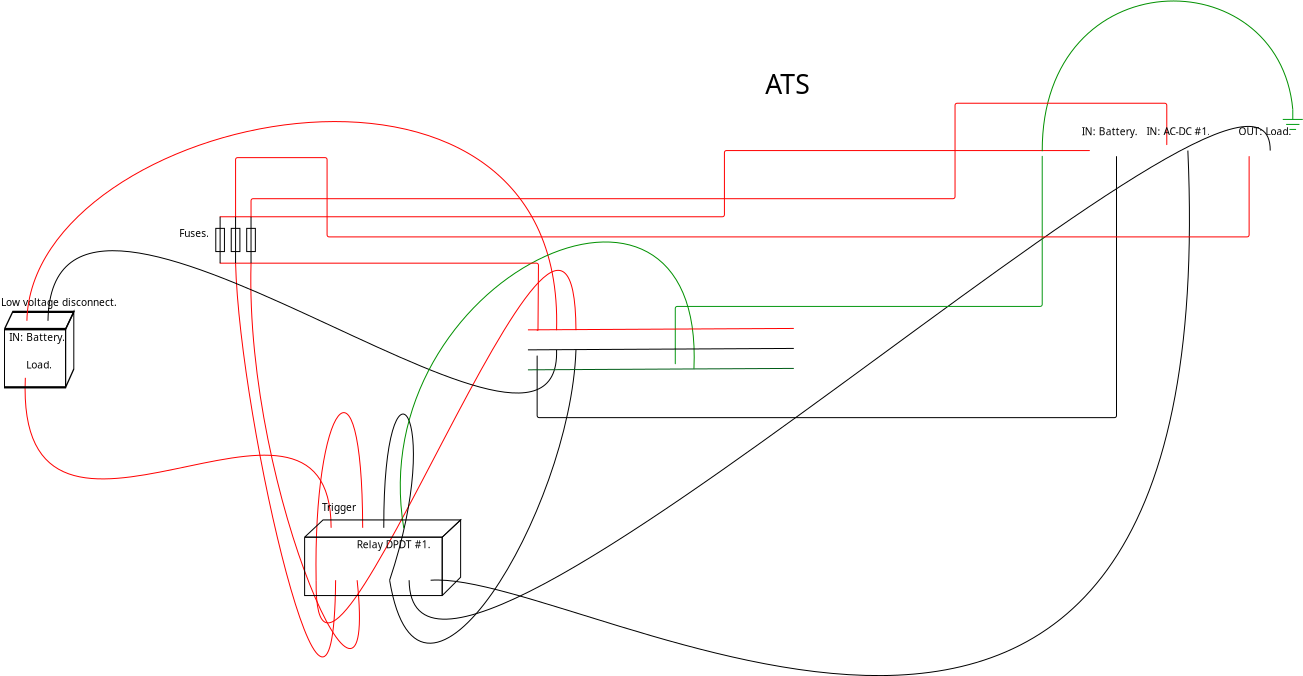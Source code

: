 <?xml version="1.0" encoding="UTF-8"?>
<dia:diagram xmlns:dia="http://www.lysator.liu.se/~alla/dia/">
  <dia:layer name="Background" visible="true" connectable="true" active="true">
    <dia:object type="Standard - BezierLine" version="0" id="O0">
      <dia:attribute name="obj_pos">
        <dia:point val="18.787,5.061"/>
      </dia:attribute>
      <dia:attribute name="obj_bb">
        <dia:rectangle val="18.787,5.061;23.786,25.009"/>
      </dia:attribute>
      <dia:attribute name="bez_points">
        <dia:point val="18.787,5.061"/>
        <dia:point val="18.99,13.01"/>
        <dia:point val="23.68,33.115"/>
        <dia:point val="23.789,20.914"/>
      </dia:attribute>
      <dia:attribute name="corner_types">
        <dia:enum val="2"/>
        <dia:enum val="2"/>
      </dia:attribute>
      <dia:attribute name="line_color">
        <dia:color val="#ff0000ff"/>
      </dia:attribute>
      <dia:attribute name="line_width">
        <dia:real val="1.175e-38"/>
      </dia:attribute>
      <dia:connections>
        <dia:connection handle="0" to="O70" connection="1"/>
        <dia:connection handle="3" to="O55" connection="0"/>
      </dia:connections>
    </dia:object>
    <dia:object type="Standard - BezierLine" version="0" id="O1">
      <dia:attribute name="obj_pos">
        <dia:point val="27.464,20.914"/>
      </dia:attribute>
      <dia:attribute name="obj_bb">
        <dia:rectangle val="27.467,-2.06;70.521,23.138"/>
      </dia:attribute>
      <dia:attribute name="bez_points">
        <dia:point val="27.464,20.914"/>
        <dia:point val="27.589,32.149"/>
        <dia:point val="70.589,-9.254"/>
        <dia:point val="70.519,-0.569"/>
      </dia:attribute>
      <dia:attribute name="corner_types">
        <dia:enum val="2"/>
        <dia:enum val="2"/>
      </dia:attribute>
      <dia:attribute name="line_width">
        <dia:real val="1.175e-38"/>
      </dia:attribute>
      <dia:connections>
        <dia:connection handle="0" to="O59" connection="0"/>
        <dia:connection handle="3" to="O80" connection="0"/>
      </dia:connections>
    </dia:object>
    <dia:object type="Standard - BezierLine" version="0" id="O2">
      <dia:attribute name="obj_pos">
        <dia:point val="8.275,10.794"/>
      </dia:attribute>
      <dia:attribute name="obj_bb">
        <dia:rectangle val="8.249,11.093;23.563,17.994"/>
      </dia:attribute>
      <dia:attribute name="bez_points">
        <dia:point val="8.275,10.794"/>
        <dia:point val="7.75,22.599"/>
        <dia:point val="23.539,8.674"/>
        <dia:point val="23.564,18.294"/>
      </dia:attribute>
      <dia:attribute name="corner_types">
        <dia:enum val="2"/>
        <dia:enum val="2"/>
      </dia:attribute>
      <dia:attribute name="line_color">
        <dia:color val="#ff0000ff"/>
      </dia:attribute>
      <dia:attribute name="line_width">
        <dia:real val="1.175e-38"/>
      </dia:attribute>
      <dia:connections>
        <dia:connection handle="0" to="O13" connection="0"/>
        <dia:connection handle="3" to="O57" connection="0"/>
      </dia:connections>
    </dia:object>
    <dia:object type="Standard - BezierLine" version="0" id="O3">
      <dia:attribute name="obj_pos">
        <dia:point val="35.806,8.413"/>
      </dia:attribute>
      <dia:attribute name="obj_bb">
        <dia:rectangle val="22.809,5.159;35.805,23.318"/>
      </dia:attribute>
      <dia:attribute name="bez_points">
        <dia:point val="35.806,8.413"/>
        <dia:point val="35.747,-5.089"/>
        <dia:point val="22.68,32.115"/>
        <dia:point val="22.814,20.914"/>
      </dia:attribute>
      <dia:attribute name="corner_types">
        <dia:enum val="2"/>
        <dia:enum val="2"/>
      </dia:attribute>
      <dia:attribute name="line_color">
        <dia:color val="#ff0000ff"/>
      </dia:attribute>
      <dia:attribute name="line_width">
        <dia:real val="1.175e-38"/>
      </dia:attribute>
      <dia:connections>
        <dia:connection handle="0" to="O29" connection="0"/>
        <dia:connection handle="3" to="O54" connection="0"/>
      </dia:connections>
    </dia:object>
    <dia:object type="Standard - BezierLine" version="0" id="O4">
      <dia:attribute name="obj_pos">
        <dia:point val="19.56,5.061"/>
      </dia:attribute>
      <dia:attribute name="obj_bb">
        <dia:rectangle val="19.549,5.061;25.012,24.588"/>
      </dia:attribute>
      <dia:attribute name="bez_points">
        <dia:point val="19.56,5.061"/>
        <dia:point val="19.233,16.667"/>
        <dia:point val="25.939,30.999"/>
        <dia:point val="24.864,20.914"/>
      </dia:attribute>
      <dia:attribute name="corner_types">
        <dia:enum val="2"/>
        <dia:enum val="2"/>
      </dia:attribute>
      <dia:attribute name="line_color">
        <dia:color val="#ff0000ff"/>
      </dia:attribute>
      <dia:attribute name="line_width">
        <dia:real val="1.175e-38"/>
      </dia:attribute>
      <dia:connections>
        <dia:connection handle="0" to="O69" connection="1"/>
        <dia:connection handle="3" to="O56" connection="0"/>
      </dia:connections>
    </dia:object>
    <dia:object type="Standard - BezierLine" version="0" id="O5">
      <dia:attribute name="obj_pos">
        <dia:point val="35.806,9.403"/>
      </dia:attribute>
      <dia:attribute name="obj_bb">
        <dia:rectangle val="26.538,9.701;35.796,24.359"/>
      </dia:attribute>
      <dia:attribute name="bez_points">
        <dia:point val="35.806,9.403"/>
        <dia:point val="35.526,17.486"/>
        <dia:point val="27.989,29.949"/>
        <dia:point val="26.489,20.914"/>
      </dia:attribute>
      <dia:attribute name="corner_types">
        <dia:enum val="2"/>
        <dia:enum val="2"/>
      </dia:attribute>
      <dia:attribute name="line_width">
        <dia:real val="1.175e-38"/>
      </dia:attribute>
      <dia:connections>
        <dia:connection handle="0" to="O30" connection="0"/>
        <dia:connection handle="3" to="O58" connection="0"/>
      </dia:connections>
    </dia:object>
    <dia:object type="Standard - BezierLine" version="0" id="O6">
      <dia:attribute name="obj_pos">
        <dia:point val="66.401,-0.569"/>
      </dia:attribute>
      <dia:attribute name="obj_bb">
        <dia:rectangle val="28.837,-0.27;66.495,25.821"/>
      </dia:attribute>
      <dia:attribute name="bez_points">
        <dia:point val="66.401,-0.569"/>
        <dia:point val="68.282,41.329"/>
        <dia:point val="36.311,20.374"/>
        <dia:point val="28.539,20.914"/>
      </dia:attribute>
      <dia:attribute name="corner_types">
        <dia:enum val="2"/>
        <dia:enum val="2"/>
      </dia:attribute>
      <dia:attribute name="line_width">
        <dia:real val="1.175e-38"/>
      </dia:attribute>
      <dia:connections>
        <dia:connection handle="0" to="O78" connection="0"/>
        <dia:connection handle="3" to="O60" connection="0"/>
      </dia:connections>
    </dia:object>
    <dia:group>
      <dia:attribute name="meta">
        <dia:composite type="dict"/>
      </dia:attribute>
      <dia:attribute name="matrix"/>
      <dia:object type="Standard - Text" version="1" id="O7">
        <dia:attribute name="obj_pos">
          <dia:point val="7.058,7.198"/>
        </dia:attribute>
        <dia:attribute name="obj_bb">
          <dia:rectangle val="7.058,6.735;12.56,7.973"/>
        </dia:attribute>
        <dia:attribute name="text">
          <dia:composite type="text">
            <dia:attribute name="string">
              <dia:string>#Low voltage disconnect.
#</dia:string>
            </dia:attribute>
            <dia:attribute name="font">
              <dia:font family="Electrolize" style="0" name="Courier"/>
            </dia:attribute>
            <dia:attribute name="height">
              <dia:real val="0.635"/>
            </dia:attribute>
            <dia:attribute name="pos">
              <dia:point val="7.058,7.198"/>
            </dia:attribute>
            <dia:attribute name="color">
              <dia:color val="#000000ff"/>
            </dia:attribute>
            <dia:attribute name="alignment">
              <dia:enum val="0"/>
            </dia:attribute>
          </dia:composite>
        </dia:attribute>
        <dia:attribute name="valign">
          <dia:enum val="3"/>
        </dia:attribute>
      </dia:object>
      <dia:group>
        <dia:attribute name="meta">
          <dia:composite type="dict"/>
        </dia:attribute>
        <dia:attribute name="matrix">
          <dia:matrix xx="0.386" xy="0" yx="0" yy="0.88" x0="2.978" y0="-5.763"/>
        </dia:attribute>
        <dia:object type="Standard - Path" version="0" id="O8">
          <dia:attribute name="obj_pos">
            <dia:point val="11.024,16.045"/>
          </dia:attribute>
          <dia:attribute name="obj_bb">
            <dia:rectangle val="11.024,15.067;20,16.045"/>
          </dia:attribute>
          <dia:attribute name="meta">
            <dia:composite type="dict"/>
          </dia:attribute>
          <dia:attribute name="bez_points">
            <dia:bezpoint type="moveto" p1="11.024,16.045"/>
            <dia:bezpoint type="lineto" p1="12.083,15.067"/>
            <dia:bezpoint type="lineto" p1="20,15.067"/>
            <dia:bezpoint type="lineto" p1="18.941,16.045"/>
            <dia:bezpoint type="lineto" p1="11.024,16.045"/>
          </dia:attribute>
          <dia:attribute name="stroke_or_fill">
            <dia:enum val="1"/>
          </dia:attribute>
          <dia:attribute name="line_width">
            <dia:real val="1.175e-38"/>
          </dia:attribute>
          <dia:attribute name="line_colour">
            <dia:color val="#000000ff"/>
          </dia:attribute>
          <dia:attribute name="line_style">
            <dia:enum val="0"/>
            <dia:real val="1"/>
          </dia:attribute>
          <dia:attribute name="line_join">
            <dia:enum val="0"/>
          </dia:attribute>
          <dia:attribute name="line_caps">
            <dia:enum val="0"/>
          </dia:attribute>
          <dia:attribute name="fill_colour">
            <dia:color val="#ffffffff"/>
          </dia:attribute>
          <dia:attribute name="show_control_lines">
            <dia:boolean val="false"/>
          </dia:attribute>
          <dia:attribute name="pattern"/>
        </dia:object>
        <dia:object type="Standard - Path" version="0" id="O9">
          <dia:attribute name="obj_pos">
            <dia:point val="11.024,16.045"/>
          </dia:attribute>
          <dia:attribute name="obj_bb">
            <dia:rectangle val="11.024,16.045;18.941,19.354"/>
          </dia:attribute>
          <dia:attribute name="meta">
            <dia:composite type="dict"/>
          </dia:attribute>
          <dia:attribute name="bez_points">
            <dia:bezpoint type="moveto" p1="11.024,16.045"/>
            <dia:bezpoint type="lineto" p1="18.941,16.045"/>
            <dia:bezpoint type="lineto" p1="18.941,19.354"/>
            <dia:bezpoint type="lineto" p1="11.024,19.354"/>
            <dia:bezpoint type="lineto" p1="11.024,16.045"/>
          </dia:attribute>
          <dia:attribute name="stroke_or_fill">
            <dia:enum val="1"/>
          </dia:attribute>
          <dia:attribute name="line_width">
            <dia:real val="1.175e-38"/>
          </dia:attribute>
          <dia:attribute name="line_colour">
            <dia:color val="#000000ff"/>
          </dia:attribute>
          <dia:attribute name="line_style">
            <dia:enum val="0"/>
            <dia:real val="1"/>
          </dia:attribute>
          <dia:attribute name="line_join">
            <dia:enum val="0"/>
          </dia:attribute>
          <dia:attribute name="line_caps">
            <dia:enum val="0"/>
          </dia:attribute>
          <dia:attribute name="fill_colour">
            <dia:color val="#ffffffff"/>
          </dia:attribute>
          <dia:attribute name="show_control_lines">
            <dia:boolean val="false"/>
          </dia:attribute>
          <dia:attribute name="pattern"/>
        </dia:object>
        <dia:object type="Standard - Path" version="0" id="O10">
          <dia:attribute name="obj_pos">
            <dia:point val="18.941,19.354"/>
          </dia:attribute>
          <dia:attribute name="obj_bb">
            <dia:rectangle val="18.941,15.067;20,19.354"/>
          </dia:attribute>
          <dia:attribute name="meta">
            <dia:composite type="dict"/>
          </dia:attribute>
          <dia:attribute name="bez_points">
            <dia:bezpoint type="moveto" p1="18.941,19.354"/>
            <dia:bezpoint type="lineto" p1="20,18.314"/>
            <dia:bezpoint type="lineto" p1="20,15.067"/>
            <dia:bezpoint type="lineto" p1="18.941,16.045"/>
            <dia:bezpoint type="lineto" p1="18.941,19.354"/>
          </dia:attribute>
          <dia:attribute name="stroke_or_fill">
            <dia:enum val="1"/>
          </dia:attribute>
          <dia:attribute name="line_width">
            <dia:real val="1.175e-38"/>
          </dia:attribute>
          <dia:attribute name="line_colour">
            <dia:color val="#000000ff"/>
          </dia:attribute>
          <dia:attribute name="line_style">
            <dia:enum val="0"/>
            <dia:real val="1"/>
          </dia:attribute>
          <dia:attribute name="line_join">
            <dia:enum val="0"/>
          </dia:attribute>
          <dia:attribute name="line_caps">
            <dia:enum val="0"/>
          </dia:attribute>
          <dia:attribute name="fill_colour">
            <dia:color val="#ffffffff"/>
          </dia:attribute>
          <dia:attribute name="show_control_lines">
            <dia:boolean val="false"/>
          </dia:attribute>
          <dia:attribute name="pattern"/>
        </dia:object>
      </dia:group>
      <dia:object type="Electrical - Dispatch Box" version="1" id="O11">
        <dia:attribute name="obj_pos">
          <dia:point val="7.853,7.444"/>
        </dia:attribute>
        <dia:attribute name="obj_bb">
          <dia:rectangle val="7.853,7.444;8.853,8.444"/>
        </dia:attribute>
        <dia:attribute name="meta">
          <dia:composite type="dict"/>
        </dia:attribute>
        <dia:attribute name="elem_corner">
          <dia:point val="7.853,7.444"/>
        </dia:attribute>
        <dia:attribute name="elem_width">
          <dia:real val="1.0"/>
        </dia:attribute>
        <dia:attribute name="elem_height">
          <dia:real val="1.0"/>
        </dia:attribute>
        <dia:attribute name="line_width">
          <dia:real val="1.175e-38"/>
        </dia:attribute>
        <dia:attribute name="line_colour">
          <dia:color val="#ff0000ff"/>
        </dia:attribute>
        <dia:attribute name="fill_colour">
          <dia:color val="#ffffffff"/>
        </dia:attribute>
        <dia:attribute name="show_background">
          <dia:boolean val="true"/>
        </dia:attribute>
        <dia:attribute name="line_style">
          <dia:enum val="0"/>
          <dia:real val="1"/>
        </dia:attribute>
        <dia:attribute name="flip_horizontal">
          <dia:boolean val="false"/>
        </dia:attribute>
        <dia:attribute name="flip_vertical">
          <dia:boolean val="false"/>
        </dia:attribute>
        <dia:attribute name="subscale">
          <dia:real val="1"/>
        </dia:attribute>
      </dia:object>
      <dia:object type="Electrical - Dispatch Box" version="1" id="O12">
        <dia:attribute name="obj_pos">
          <dia:point val="8.907,7.444"/>
        </dia:attribute>
        <dia:attribute name="obj_bb">
          <dia:rectangle val="8.907,7.444;9.907,8.444"/>
        </dia:attribute>
        <dia:attribute name="meta">
          <dia:composite type="dict"/>
        </dia:attribute>
        <dia:attribute name="elem_corner">
          <dia:point val="8.907,7.444"/>
        </dia:attribute>
        <dia:attribute name="elem_width">
          <dia:real val="1.0"/>
        </dia:attribute>
        <dia:attribute name="elem_height">
          <dia:real val="1.0"/>
        </dia:attribute>
        <dia:attribute name="line_width">
          <dia:real val="1.175e-38"/>
        </dia:attribute>
        <dia:attribute name="line_colour">
          <dia:color val="#000000ff"/>
        </dia:attribute>
        <dia:attribute name="fill_colour">
          <dia:color val="#ffffffff"/>
        </dia:attribute>
        <dia:attribute name="show_background">
          <dia:boolean val="true"/>
        </dia:attribute>
        <dia:attribute name="line_style">
          <dia:enum val="0"/>
          <dia:real val="1"/>
        </dia:attribute>
        <dia:attribute name="flip_horizontal">
          <dia:boolean val="false"/>
        </dia:attribute>
        <dia:attribute name="flip_vertical">
          <dia:boolean val="false"/>
        </dia:attribute>
        <dia:attribute name="subscale">
          <dia:real val="1"/>
        </dia:attribute>
      </dia:object>
      <dia:object type="Electrical - Dispatch Box" version="1" id="O13">
        <dia:attribute name="obj_pos">
          <dia:point val="7.775,10.294"/>
        </dia:attribute>
        <dia:attribute name="obj_bb">
          <dia:rectangle val="7.775,10.294;8.775,11.294"/>
        </dia:attribute>
        <dia:attribute name="meta">
          <dia:composite type="dict"/>
        </dia:attribute>
        <dia:attribute name="elem_corner">
          <dia:point val="7.775,10.294"/>
        </dia:attribute>
        <dia:attribute name="elem_width">
          <dia:real val="1.0"/>
        </dia:attribute>
        <dia:attribute name="elem_height">
          <dia:real val="1.0"/>
        </dia:attribute>
        <dia:attribute name="line_width">
          <dia:real val="1.175e-38"/>
        </dia:attribute>
        <dia:attribute name="line_colour">
          <dia:color val="#ff0000ff"/>
        </dia:attribute>
        <dia:attribute name="fill_colour">
          <dia:color val="#ffffffff"/>
        </dia:attribute>
        <dia:attribute name="show_background">
          <dia:boolean val="true"/>
        </dia:attribute>
        <dia:attribute name="line_style">
          <dia:enum val="0"/>
          <dia:real val="1"/>
        </dia:attribute>
        <dia:attribute name="flip_horizontal">
          <dia:boolean val="false"/>
        </dia:attribute>
        <dia:attribute name="flip_vertical">
          <dia:boolean val="false"/>
        </dia:attribute>
        <dia:attribute name="subscale">
          <dia:real val="1"/>
        </dia:attribute>
      </dia:object>
      <dia:object type="Electrical - Dispatch Box" version="1" id="O14">
        <dia:attribute name="obj_pos">
          <dia:point val="8.83,10.294"/>
        </dia:attribute>
        <dia:attribute name="obj_bb">
          <dia:rectangle val="8.83,10.294;9.83,11.294"/>
        </dia:attribute>
        <dia:attribute name="meta">
          <dia:composite type="dict"/>
        </dia:attribute>
        <dia:attribute name="elem_corner">
          <dia:point val="8.83,10.294"/>
        </dia:attribute>
        <dia:attribute name="elem_width">
          <dia:real val="1.0"/>
        </dia:attribute>
        <dia:attribute name="elem_height">
          <dia:real val="1.0"/>
        </dia:attribute>
        <dia:attribute name="line_width">
          <dia:real val="1.175e-38"/>
        </dia:attribute>
        <dia:attribute name="line_colour">
          <dia:color val="#000000ff"/>
        </dia:attribute>
        <dia:attribute name="fill_colour">
          <dia:color val="#ffffffff"/>
        </dia:attribute>
        <dia:attribute name="show_background">
          <dia:boolean val="true"/>
        </dia:attribute>
        <dia:attribute name="line_style">
          <dia:enum val="0"/>
          <dia:real val="1"/>
        </dia:attribute>
        <dia:attribute name="flip_horizontal">
          <dia:boolean val="false"/>
        </dia:attribute>
        <dia:attribute name="flip_vertical">
          <dia:boolean val="false"/>
        </dia:attribute>
        <dia:attribute name="subscale">
          <dia:real val="1"/>
        </dia:attribute>
      </dia:object>
      <dia:object type="Standard - Text" version="1" id="O15">
        <dia:attribute name="obj_pos">
          <dia:point val="7.475,8.957"/>
        </dia:attribute>
        <dia:attribute name="obj_bb">
          <dia:rectangle val="7.475,8.494;10.09,9.096"/>
        </dia:attribute>
        <dia:attribute name="text">
          <dia:composite type="text">
            <dia:attribute name="string">
              <dia:string>#IN: Battery.#</dia:string>
            </dia:attribute>
            <dia:attribute name="font">
              <dia:font family="Electrolize" style="0" name="Courier"/>
            </dia:attribute>
            <dia:attribute name="height">
              <dia:real val="0.635"/>
            </dia:attribute>
            <dia:attribute name="pos">
              <dia:point val="7.475,8.957"/>
            </dia:attribute>
            <dia:attribute name="color">
              <dia:color val="#000000ff"/>
            </dia:attribute>
            <dia:attribute name="alignment">
              <dia:enum val="0"/>
            </dia:attribute>
          </dia:composite>
        </dia:attribute>
        <dia:attribute name="valign">
          <dia:enum val="3"/>
        </dia:attribute>
      </dia:object>
      <dia:object type="Standard - Text" version="1" id="O16">
        <dia:attribute name="obj_pos">
          <dia:point val="8.316,10.327"/>
        </dia:attribute>
        <dia:attribute name="obj_bb">
          <dia:rectangle val="8.316,9.864;9.549,10.466"/>
        </dia:attribute>
        <dia:attribute name="text">
          <dia:composite type="text">
            <dia:attribute name="string">
              <dia:string>#Load.#</dia:string>
            </dia:attribute>
            <dia:attribute name="font">
              <dia:font family="Electrolize" style="0" name="Courier"/>
            </dia:attribute>
            <dia:attribute name="height">
              <dia:real val="0.635"/>
            </dia:attribute>
            <dia:attribute name="pos">
              <dia:point val="8.316,10.327"/>
            </dia:attribute>
            <dia:attribute name="color">
              <dia:color val="#000000ff"/>
            </dia:attribute>
            <dia:attribute name="alignment">
              <dia:enum val="0"/>
            </dia:attribute>
          </dia:composite>
        </dia:attribute>
        <dia:attribute name="valign">
          <dia:enum val="3"/>
        </dia:attribute>
      </dia:object>
    </dia:group>
    <dia:object type="Standard - BezierLine" version="0" id="O17">
      <dia:attribute name="obj_pos">
        <dia:point val="26.489,20.914"/>
      </dia:attribute>
      <dia:attribute name="obj_bb">
        <dia:rectangle val="26.196,12.31;27.753,20.629"/>
      </dia:attribute>
      <dia:attribute name="bez_points">
        <dia:point val="26.489,20.914"/>
        <dia:point val="29.339,12.412"/>
        <dia:point val="26.172,8.674"/>
        <dia:point val="26.197,18.294"/>
      </dia:attribute>
      <dia:attribute name="corner_types">
        <dia:enum val="2"/>
        <dia:enum val="2"/>
      </dia:attribute>
      <dia:attribute name="line_width">
        <dia:real val="1.175e-38"/>
      </dia:attribute>
      <dia:connections>
        <dia:connection handle="0" to="O58" connection="0"/>
        <dia:connection handle="3" to="O50" connection="0"/>
      </dia:connections>
    </dia:object>
    <dia:object type="Standard - BezierLine" version="0" id="O18">
      <dia:attribute name="obj_pos">
        <dia:point val="22.814,20.914"/>
      </dia:attribute>
      <dia:attribute name="obj_bb">
        <dia:rectangle val="22.801,12.234;25.141,20.614"/>
      </dia:attribute>
      <dia:attribute name="bez_points">
        <dia:point val="22.814,20.914"/>
        <dia:point val="22.657,12.18"/>
        <dia:point val="25.117,8.674"/>
        <dia:point val="25.142,18.294"/>
      </dia:attribute>
      <dia:attribute name="corner_types">
        <dia:enum val="2"/>
        <dia:enum val="2"/>
      </dia:attribute>
      <dia:attribute name="line_color">
        <dia:color val="#ff0000ff"/>
      </dia:attribute>
      <dia:attribute name="line_width">
        <dia:real val="1.175e-38"/>
      </dia:attribute>
      <dia:connections>
        <dia:connection handle="0" to="O54" connection="0"/>
        <dia:connection handle="3" to="O49" connection="0"/>
      </dia:connections>
    </dia:object>
    <dia:object type="Standard - ZigZagLine" version="1" id="O19">
      <dia:attribute name="obj_pos">
        <dia:point val="33.865,9.702"/>
      </dia:attribute>
      <dia:attribute name="obj_bb">
        <dia:rectangle val="33.865,-0.268;62.833,12.784"/>
      </dia:attribute>
      <dia:attribute name="orth_points">
        <dia:point val="33.865,9.702"/>
        <dia:point val="33.865,12.784"/>
        <dia:point val="62.833,12.784"/>
        <dia:point val="62.833,-0.268"/>
      </dia:attribute>
      <dia:attribute name="orth_orient">
        <dia:enum val="1"/>
        <dia:enum val="0"/>
        <dia:enum val="1"/>
      </dia:attribute>
      <dia:attribute name="autorouting">
        <dia:boolean val="false"/>
      </dia:attribute>
      <dia:attribute name="line_width">
        <dia:real val="1.175e-38"/>
      </dia:attribute>
      <dia:attribute name="line_join">
        <dia:enum val="1"/>
      </dia:attribute>
      <dia:attribute name="line_caps">
        <dia:enum val="1"/>
      </dia:attribute>
      <dia:attribute name="corner_radius">
        <dia:real val="0.1"/>
      </dia:attribute>
      <dia:connections>
        <dia:connection handle="0" to="O36" connection="0"/>
        <dia:connection handle="1" to="O76" connection="0"/>
      </dia:connections>
    </dia:object>
    <dia:object type="Standard - ZigZagLine" version="1" id="O20">
      <dia:attribute name="obj_pos">
        <dia:point val="61.478,-0.569"/>
      </dia:attribute>
      <dia:attribute name="obj_bb">
        <dia:rectangle val="18.013,-0.569;61.478,2.741"/>
      </dia:attribute>
      <dia:attribute name="orth_points">
        <dia:point val="61.478,-0.569"/>
        <dia:point val="43.229,-0.569"/>
        <dia:point val="43.229,2.741"/>
        <dia:point val="18.013,2.741"/>
      </dia:attribute>
      <dia:attribute name="orth_orient">
        <dia:enum val="0"/>
        <dia:enum val="1"/>
        <dia:enum val="0"/>
      </dia:attribute>
      <dia:attribute name="autorouting">
        <dia:boolean val="false"/>
      </dia:attribute>
      <dia:attribute name="line_color">
        <dia:color val="#ff0000ff"/>
      </dia:attribute>
      <dia:attribute name="line_width">
        <dia:real val="1.175e-38"/>
      </dia:attribute>
      <dia:attribute name="line_join">
        <dia:enum val="1"/>
      </dia:attribute>
      <dia:attribute name="line_caps">
        <dia:enum val="1"/>
      </dia:attribute>
      <dia:attribute name="corner_radius">
        <dia:real val="0.1"/>
      </dia:attribute>
      <dia:connections>
        <dia:connection handle="0" to="O75" connection="0"/>
        <dia:connection handle="1" to="O67" connection="0"/>
      </dia:connections>
    </dia:object>
    <dia:object type="Standard - BezierLine" version="0" id="O21">
      <dia:attribute name="obj_pos">
        <dia:point val="8.353,7.944"/>
      </dia:attribute>
      <dia:attribute name="obj_bb">
        <dia:rectangle val="8.358,-2.318;34.851,8.114"/>
      </dia:attribute>
      <dia:attribute name="bez_points">
        <dia:point val="8.353,7.944"/>
        <dia:point val="8.554,-2.406"/>
        <dia:point val="35.328,-8.175"/>
        <dia:point val="34.836,8.413"/>
      </dia:attribute>
      <dia:attribute name="corner_types">
        <dia:enum val="2"/>
        <dia:enum val="2"/>
      </dia:attribute>
      <dia:attribute name="line_color">
        <dia:color val="#ff0000ff"/>
      </dia:attribute>
      <dia:attribute name="line_width">
        <dia:real val="1.175e-38"/>
      </dia:attribute>
      <dia:connections>
        <dia:connection handle="0" to="O11" connection="0"/>
        <dia:connection handle="3" to="O31" connection="0"/>
      </dia:connections>
    </dia:object>
    <dia:object type="Standard - BezierLine" version="0" id="O22">
      <dia:attribute name="obj_pos">
        <dia:point val="9.407,7.944"/>
      </dia:attribute>
      <dia:attribute name="obj_bb">
        <dia:rectangle val="9.412,4.212;34.848,11.806"/>
      </dia:attribute>
      <dia:attribute name="bez_points">
        <dia:point val="9.407,7.944"/>
        <dia:point val="9.596,-3.726"/>
        <dia:point val="35.119,18.232"/>
        <dia:point val="34.836,9.403"/>
      </dia:attribute>
      <dia:attribute name="corner_types">
        <dia:enum val="2"/>
        <dia:enum val="2"/>
      </dia:attribute>
      <dia:attribute name="line_width">
        <dia:real val="1.175e-38"/>
      </dia:attribute>
      <dia:connections>
        <dia:connection handle="0" to="O12" connection="0"/>
        <dia:connection handle="3" to="O32" connection="0"/>
      </dia:connections>
    </dia:object>
    <dia:object type="Standard - ZigZagLine" version="1" id="O23">
      <dia:attribute name="obj_pos">
        <dia:point val="40.772,10.089"/>
      </dia:attribute>
      <dia:attribute name="obj_bb">
        <dia:rectangle val="40.772,-0.281;59.119,10.089"/>
      </dia:attribute>
      <dia:attribute name="orth_points">
        <dia:point val="40.772,10.089"/>
        <dia:point val="40.772,7.223"/>
        <dia:point val="59.119,7.223"/>
        <dia:point val="59.119,-0.281"/>
      </dia:attribute>
      <dia:attribute name="orth_orient">
        <dia:enum val="1"/>
        <dia:enum val="0"/>
        <dia:enum val="1"/>
      </dia:attribute>
      <dia:attribute name="autorouting">
        <dia:boolean val="false"/>
      </dia:attribute>
      <dia:attribute name="line_color">
        <dia:color val="#069712ff"/>
      </dia:attribute>
      <dia:attribute name="line_width">
        <dia:real val="1.175e-38"/>
      </dia:attribute>
      <dia:attribute name="line_join">
        <dia:enum val="1"/>
      </dia:attribute>
      <dia:attribute name="line_caps">
        <dia:enum val="1"/>
      </dia:attribute>
      <dia:attribute name="corner_radius">
        <dia:real val="0.1"/>
      </dia:attribute>
      <dia:connections>
        <dia:connection handle="0" to="O38" connection="0"/>
        <dia:connection handle="1" to="O71" connection="0"/>
      </dia:connections>
    </dia:object>
    <dia:object type="Standard - BezierLine" version="0" id="O24">
      <dia:attribute name="obj_pos">
        <dia:point val="27.197,18.315"/>
      </dia:attribute>
      <dia:attribute name="obj_bb">
        <dia:rectangle val="26.972,3.735;41.73,18.019"/>
      </dia:attribute>
      <dia:attribute name="bez_points">
        <dia:point val="27.197,18.315"/>
        <dia:point val="25.111,5.789"/>
        <dia:point val="42.277,-2.268"/>
        <dia:point val="41.705,10.344"/>
      </dia:attribute>
      <dia:attribute name="corner_types">
        <dia:enum val="2"/>
        <dia:enum val="2"/>
      </dia:attribute>
      <dia:attribute name="line_color">
        <dia:color val="#019000ff"/>
      </dia:attribute>
      <dia:attribute name="line_width">
        <dia:real val="1.175e-38"/>
      </dia:attribute>
      <dia:connections>
        <dia:connection handle="0" to="O62" connection="0"/>
        <dia:connection handle="3" to="O41" connection="0"/>
      </dia:connections>
    </dia:object>
    <dia:object type="Circuit - Ground" version="1" id="O25">
      <dia:attribute name="obj_pos">
        <dia:point val="71.147,-2.626"/>
      </dia:attribute>
      <dia:attribute name="obj_bb">
        <dia:rectangle val="71.147,-2.626;72.147,-1.626"/>
      </dia:attribute>
      <dia:attribute name="meta">
        <dia:composite type="dict"/>
      </dia:attribute>
      <dia:attribute name="elem_corner">
        <dia:point val="71.147,-2.626"/>
      </dia:attribute>
      <dia:attribute name="elem_width">
        <dia:real val="1"/>
      </dia:attribute>
      <dia:attribute name="elem_height">
        <dia:real val="1"/>
      </dia:attribute>
      <dia:attribute name="line_width">
        <dia:real val="1.175e-38"/>
      </dia:attribute>
      <dia:attribute name="line_colour">
        <dia:color val="#009c11ff"/>
      </dia:attribute>
      <dia:attribute name="fill_colour">
        <dia:color val="#ffffffff"/>
      </dia:attribute>
      <dia:attribute name="show_background">
        <dia:boolean val="true"/>
      </dia:attribute>
      <dia:attribute name="line_style">
        <dia:enum val="0"/>
        <dia:real val="1"/>
      </dia:attribute>
      <dia:attribute name="flip_horizontal">
        <dia:boolean val="false"/>
      </dia:attribute>
      <dia:attribute name="flip_vertical">
        <dia:boolean val="false"/>
      </dia:attribute>
      <dia:attribute name="subscale">
        <dia:real val="1"/>
      </dia:attribute>
    </dia:object>
    <dia:object type="Standard - BezierLine" version="0" id="O26">
      <dia:attribute name="obj_pos">
        <dia:point val="71.647,-2.626"/>
      </dia:attribute>
      <dia:attribute name="obj_bb">
        <dia:rectangle val="59.119,-8.164;71.647,-0.791"/>
      </dia:attribute>
      <dia:attribute name="bez_points">
        <dia:point val="71.647,-2.626"/>
        <dia:point val="70.958,-10.184"/>
        <dia:point val="59.094,-10.156"/>
        <dia:point val="59.119,-0.536"/>
      </dia:attribute>
      <dia:attribute name="corner_types">
        <dia:enum val="2"/>
        <dia:enum val="2"/>
      </dia:attribute>
      <dia:attribute name="line_color">
        <dia:color val="#019000ff"/>
      </dia:attribute>
      <dia:attribute name="line_width">
        <dia:real val="1.175e-38"/>
      </dia:attribute>
      <dia:connections>
        <dia:connection handle="0" to="O25" connection="0"/>
        <dia:connection handle="3" to="O71" connection="0"/>
      </dia:connections>
    </dia:object>
    <dia:group>
      <dia:attribute name="meta">
        <dia:composite type="dict"/>
      </dia:attribute>
      <dia:attribute name="matrix"/>
      <dia:object type="Standard - Line" version="0" id="O27">
        <dia:attribute name="obj_pos">
          <dia:point val="33.405,8.395"/>
        </dia:attribute>
        <dia:attribute name="obj_bb">
          <dia:rectangle val="33.405,8.325;46.699,8.395"/>
        </dia:attribute>
        <dia:attribute name="conn_endpoints">
          <dia:point val="33.405,8.395"/>
          <dia:point val="46.699,8.325"/>
        </dia:attribute>
        <dia:attribute name="numcp">
          <dia:int val="1"/>
        </dia:attribute>
        <dia:attribute name="line_color">
          <dia:color val="#ff0000ff"/>
        </dia:attribute>
        <dia:attribute name="line_width">
          <dia:real val="1.175e-38"/>
        </dia:attribute>
      </dia:object>
      <dia:object type="Standard - Line" version="0" id="O28">
        <dia:attribute name="obj_pos">
          <dia:point val="33.405,9.395"/>
        </dia:attribute>
        <dia:attribute name="obj_bb">
          <dia:rectangle val="33.405,9.324;46.699,9.395"/>
        </dia:attribute>
        <dia:attribute name="conn_endpoints">
          <dia:point val="33.405,9.395"/>
          <dia:point val="46.699,9.324"/>
        </dia:attribute>
        <dia:attribute name="numcp">
          <dia:int val="1"/>
        </dia:attribute>
        <dia:attribute name="line_width">
          <dia:real val="1.175e-38"/>
        </dia:attribute>
      </dia:object>
      <dia:object type="Electrical - Dispatch Box" version="1" id="O29">
        <dia:attribute name="obj_pos">
          <dia:point val="35.306,7.913"/>
        </dia:attribute>
        <dia:attribute name="obj_bb">
          <dia:rectangle val="35.306,7.913;36.306,8.913"/>
        </dia:attribute>
        <dia:attribute name="meta">
          <dia:composite type="dict"/>
        </dia:attribute>
        <dia:attribute name="elem_corner">
          <dia:point val="35.306,7.913"/>
        </dia:attribute>
        <dia:attribute name="elem_width">
          <dia:real val="1.0"/>
        </dia:attribute>
        <dia:attribute name="elem_height">
          <dia:real val="1.0"/>
        </dia:attribute>
        <dia:attribute name="line_width">
          <dia:real val="1.175e-38"/>
        </dia:attribute>
        <dia:attribute name="line_colour">
          <dia:color val="#ff0000ff"/>
        </dia:attribute>
        <dia:attribute name="fill_colour">
          <dia:color val="#ffffffff"/>
        </dia:attribute>
        <dia:attribute name="show_background">
          <dia:boolean val="true"/>
        </dia:attribute>
        <dia:attribute name="line_style">
          <dia:enum val="0"/>
          <dia:real val="1"/>
        </dia:attribute>
        <dia:attribute name="flip_horizontal">
          <dia:boolean val="false"/>
        </dia:attribute>
        <dia:attribute name="flip_vertical">
          <dia:boolean val="false"/>
        </dia:attribute>
        <dia:attribute name="subscale">
          <dia:real val="1"/>
        </dia:attribute>
      </dia:object>
      <dia:object type="Electrical - Dispatch Box" version="1" id="O30">
        <dia:attribute name="obj_pos">
          <dia:point val="35.306,8.903"/>
        </dia:attribute>
        <dia:attribute name="obj_bb">
          <dia:rectangle val="35.306,8.903;36.306,9.903"/>
        </dia:attribute>
        <dia:attribute name="meta">
          <dia:composite type="dict"/>
        </dia:attribute>
        <dia:attribute name="elem_corner">
          <dia:point val="35.306,8.903"/>
        </dia:attribute>
        <dia:attribute name="elem_width">
          <dia:real val="1.0"/>
        </dia:attribute>
        <dia:attribute name="elem_height">
          <dia:real val="1.0"/>
        </dia:attribute>
        <dia:attribute name="line_width">
          <dia:real val="1.175e-38"/>
        </dia:attribute>
        <dia:attribute name="line_colour">
          <dia:color val="#000000ff"/>
        </dia:attribute>
        <dia:attribute name="fill_colour">
          <dia:color val="#ffffffff"/>
        </dia:attribute>
        <dia:attribute name="show_background">
          <dia:boolean val="true"/>
        </dia:attribute>
        <dia:attribute name="line_style">
          <dia:enum val="0"/>
          <dia:real val="1"/>
        </dia:attribute>
        <dia:attribute name="flip_horizontal">
          <dia:boolean val="false"/>
        </dia:attribute>
        <dia:attribute name="flip_vertical">
          <dia:boolean val="false"/>
        </dia:attribute>
        <dia:attribute name="subscale">
          <dia:real val="1"/>
        </dia:attribute>
      </dia:object>
      <dia:object type="Electrical - Dispatch Box" version="1" id="O31">
        <dia:attribute name="obj_pos">
          <dia:point val="34.336,7.913"/>
        </dia:attribute>
        <dia:attribute name="obj_bb">
          <dia:rectangle val="34.336,7.913;35.336,8.913"/>
        </dia:attribute>
        <dia:attribute name="meta">
          <dia:composite type="dict"/>
        </dia:attribute>
        <dia:attribute name="elem_corner">
          <dia:point val="34.336,7.913"/>
        </dia:attribute>
        <dia:attribute name="elem_width">
          <dia:real val="1.0"/>
        </dia:attribute>
        <dia:attribute name="elem_height">
          <dia:real val="1.0"/>
        </dia:attribute>
        <dia:attribute name="line_width">
          <dia:real val="1.175e-38"/>
        </dia:attribute>
        <dia:attribute name="line_colour">
          <dia:color val="#ff0000ff"/>
        </dia:attribute>
        <dia:attribute name="fill_colour">
          <dia:color val="#ffffffff"/>
        </dia:attribute>
        <dia:attribute name="show_background">
          <dia:boolean val="true"/>
        </dia:attribute>
        <dia:attribute name="line_style">
          <dia:enum val="0"/>
          <dia:real val="1"/>
        </dia:attribute>
        <dia:attribute name="flip_horizontal">
          <dia:boolean val="false"/>
        </dia:attribute>
        <dia:attribute name="flip_vertical">
          <dia:boolean val="false"/>
        </dia:attribute>
        <dia:attribute name="subscale">
          <dia:real val="1"/>
        </dia:attribute>
      </dia:object>
      <dia:object type="Electrical - Dispatch Box" version="1" id="O32">
        <dia:attribute name="obj_pos">
          <dia:point val="34.336,8.903"/>
        </dia:attribute>
        <dia:attribute name="obj_bb">
          <dia:rectangle val="34.336,8.903;35.336,9.903"/>
        </dia:attribute>
        <dia:attribute name="meta">
          <dia:composite type="dict"/>
        </dia:attribute>
        <dia:attribute name="elem_corner">
          <dia:point val="34.336,8.903"/>
        </dia:attribute>
        <dia:attribute name="elem_width">
          <dia:real val="1.0"/>
        </dia:attribute>
        <dia:attribute name="elem_height">
          <dia:real val="1.0"/>
        </dia:attribute>
        <dia:attribute name="line_width">
          <dia:real val="1.175e-38"/>
        </dia:attribute>
        <dia:attribute name="line_colour">
          <dia:color val="#000000ff"/>
        </dia:attribute>
        <dia:attribute name="fill_colour">
          <dia:color val="#ffffffff"/>
        </dia:attribute>
        <dia:attribute name="show_background">
          <dia:boolean val="true"/>
        </dia:attribute>
        <dia:attribute name="line_style">
          <dia:enum val="0"/>
          <dia:real val="1"/>
        </dia:attribute>
        <dia:attribute name="flip_horizontal">
          <dia:boolean val="false"/>
        </dia:attribute>
        <dia:attribute name="flip_vertical">
          <dia:boolean val="false"/>
        </dia:attribute>
        <dia:attribute name="subscale">
          <dia:real val="1"/>
        </dia:attribute>
      </dia:object>
      <dia:object type="Electrical - Dispatch Box" version="1" id="O33">
        <dia:attribute name="obj_pos">
          <dia:point val="36.276,7.913"/>
        </dia:attribute>
        <dia:attribute name="obj_bb">
          <dia:rectangle val="36.276,7.913;37.276,8.913"/>
        </dia:attribute>
        <dia:attribute name="meta">
          <dia:composite type="dict"/>
        </dia:attribute>
        <dia:attribute name="elem_corner">
          <dia:point val="36.276,7.913"/>
        </dia:attribute>
        <dia:attribute name="elem_width">
          <dia:real val="1.0"/>
        </dia:attribute>
        <dia:attribute name="elem_height">
          <dia:real val="1.0"/>
        </dia:attribute>
        <dia:attribute name="line_width">
          <dia:real val="1.175e-38"/>
        </dia:attribute>
        <dia:attribute name="line_colour">
          <dia:color val="#ff0000ff"/>
        </dia:attribute>
        <dia:attribute name="fill_colour">
          <dia:color val="#ffffffff"/>
        </dia:attribute>
        <dia:attribute name="show_background">
          <dia:boolean val="true"/>
        </dia:attribute>
        <dia:attribute name="line_style">
          <dia:enum val="0"/>
          <dia:real val="1"/>
        </dia:attribute>
        <dia:attribute name="flip_horizontal">
          <dia:boolean val="false"/>
        </dia:attribute>
        <dia:attribute name="flip_vertical">
          <dia:boolean val="false"/>
        </dia:attribute>
        <dia:attribute name="subscale">
          <dia:real val="1"/>
        </dia:attribute>
      </dia:object>
      <dia:object type="Electrical - Dispatch Box" version="1" id="O34">
        <dia:attribute name="obj_pos">
          <dia:point val="36.276,8.903"/>
        </dia:attribute>
        <dia:attribute name="obj_bb">
          <dia:rectangle val="36.276,8.903;37.276,9.903"/>
        </dia:attribute>
        <dia:attribute name="meta">
          <dia:composite type="dict"/>
        </dia:attribute>
        <dia:attribute name="elem_corner">
          <dia:point val="36.276,8.903"/>
        </dia:attribute>
        <dia:attribute name="elem_width">
          <dia:real val="1.0"/>
        </dia:attribute>
        <dia:attribute name="elem_height">
          <dia:real val="1.0"/>
        </dia:attribute>
        <dia:attribute name="line_width">
          <dia:real val="1.175e-38"/>
        </dia:attribute>
        <dia:attribute name="line_colour">
          <dia:color val="#000000ff"/>
        </dia:attribute>
        <dia:attribute name="fill_colour">
          <dia:color val="#ffffffff"/>
        </dia:attribute>
        <dia:attribute name="show_background">
          <dia:boolean val="true"/>
        </dia:attribute>
        <dia:attribute name="line_style">
          <dia:enum val="0"/>
          <dia:real val="1"/>
        </dia:attribute>
        <dia:attribute name="flip_horizontal">
          <dia:boolean val="false"/>
        </dia:attribute>
        <dia:attribute name="flip_vertical">
          <dia:boolean val="false"/>
        </dia:attribute>
        <dia:attribute name="subscale">
          <dia:real val="1"/>
        </dia:attribute>
      </dia:object>
      <dia:object type="Electrical - Dispatch Box" version="1" id="O35">
        <dia:attribute name="obj_pos">
          <dia:point val="33.365,7.913"/>
        </dia:attribute>
        <dia:attribute name="obj_bb">
          <dia:rectangle val="33.365,7.913;34.365,8.913"/>
        </dia:attribute>
        <dia:attribute name="meta">
          <dia:composite type="dict"/>
        </dia:attribute>
        <dia:attribute name="elem_corner">
          <dia:point val="33.365,7.913"/>
        </dia:attribute>
        <dia:attribute name="elem_width">
          <dia:real val="1.0"/>
        </dia:attribute>
        <dia:attribute name="elem_height">
          <dia:real val="1.0"/>
        </dia:attribute>
        <dia:attribute name="line_width">
          <dia:real val="1.175e-38"/>
        </dia:attribute>
        <dia:attribute name="line_colour">
          <dia:color val="#ff0000ff"/>
        </dia:attribute>
        <dia:attribute name="fill_colour">
          <dia:color val="#ffffffff"/>
        </dia:attribute>
        <dia:attribute name="show_background">
          <dia:boolean val="true"/>
        </dia:attribute>
        <dia:attribute name="line_style">
          <dia:enum val="0"/>
          <dia:real val="1"/>
        </dia:attribute>
        <dia:attribute name="flip_horizontal">
          <dia:boolean val="false"/>
        </dia:attribute>
        <dia:attribute name="flip_vertical">
          <dia:boolean val="false"/>
        </dia:attribute>
        <dia:attribute name="subscale">
          <dia:real val="1"/>
        </dia:attribute>
      </dia:object>
      <dia:object type="Electrical - Dispatch Box" version="1" id="O36">
        <dia:attribute name="obj_pos">
          <dia:point val="33.365,8.903"/>
        </dia:attribute>
        <dia:attribute name="obj_bb">
          <dia:rectangle val="33.365,8.903;34.365,9.903"/>
        </dia:attribute>
        <dia:attribute name="meta">
          <dia:composite type="dict"/>
        </dia:attribute>
        <dia:attribute name="elem_corner">
          <dia:point val="33.365,8.903"/>
        </dia:attribute>
        <dia:attribute name="elem_width">
          <dia:real val="1.0"/>
        </dia:attribute>
        <dia:attribute name="elem_height">
          <dia:real val="1.0"/>
        </dia:attribute>
        <dia:attribute name="line_width">
          <dia:real val="1.175e-38"/>
        </dia:attribute>
        <dia:attribute name="line_colour">
          <dia:color val="#000000ff"/>
        </dia:attribute>
        <dia:attribute name="fill_colour">
          <dia:color val="#ffffffff"/>
        </dia:attribute>
        <dia:attribute name="show_background">
          <dia:boolean val="true"/>
        </dia:attribute>
        <dia:attribute name="line_style">
          <dia:enum val="0"/>
          <dia:real val="1"/>
        </dia:attribute>
        <dia:attribute name="flip_horizontal">
          <dia:boolean val="false"/>
        </dia:attribute>
        <dia:attribute name="flip_vertical">
          <dia:boolean val="false"/>
        </dia:attribute>
        <dia:attribute name="subscale">
          <dia:real val="1"/>
        </dia:attribute>
      </dia:object>
      <dia:object type="Standard - Line" version="0" id="O37">
        <dia:attribute name="obj_pos">
          <dia:point val="33.405,10.394"/>
        </dia:attribute>
        <dia:attribute name="obj_bb">
          <dia:rectangle val="33.405,10.323;46.699,10.394"/>
        </dia:attribute>
        <dia:attribute name="conn_endpoints">
          <dia:point val="33.405,10.394"/>
          <dia:point val="46.699,10.323"/>
        </dia:attribute>
        <dia:attribute name="numcp">
          <dia:int val="1"/>
        </dia:attribute>
        <dia:attribute name="line_color">
          <dia:color val="#005c17ff"/>
        </dia:attribute>
        <dia:attribute name="line_width">
          <dia:real val="1.175e-38"/>
        </dia:attribute>
      </dia:object>
      <dia:object type="Electrical - Dispatch Box" version="1" id="O38">
        <dia:attribute name="obj_pos">
          <dia:point val="40.347,9.919"/>
        </dia:attribute>
        <dia:attribute name="obj_bb">
          <dia:rectangle val="40.347,9.919;41.197,10.769"/>
        </dia:attribute>
        <dia:attribute name="meta">
          <dia:composite type="dict"/>
        </dia:attribute>
        <dia:attribute name="elem_corner">
          <dia:point val="40.347,9.919"/>
        </dia:attribute>
        <dia:attribute name="elem_width">
          <dia:real val="0.85"/>
        </dia:attribute>
        <dia:attribute name="elem_height">
          <dia:real val="0.85"/>
        </dia:attribute>
        <dia:attribute name="line_width">
          <dia:real val="1.175e-38"/>
        </dia:attribute>
        <dia:attribute name="line_colour">
          <dia:color val="#005213ff"/>
        </dia:attribute>
        <dia:attribute name="fill_colour">
          <dia:color val="#ffffffff"/>
        </dia:attribute>
        <dia:attribute name="show_background">
          <dia:boolean val="true"/>
        </dia:attribute>
        <dia:attribute name="line_style">
          <dia:enum val="0"/>
          <dia:real val="1"/>
        </dia:attribute>
        <dia:attribute name="flip_horizontal">
          <dia:boolean val="false"/>
        </dia:attribute>
        <dia:attribute name="flip_vertical">
          <dia:boolean val="false"/>
        </dia:attribute>
        <dia:attribute name="subscale">
          <dia:real val="1"/>
        </dia:attribute>
      </dia:object>
      <dia:object type="Electrical - Dispatch Box" version="1" id="O39">
        <dia:attribute name="obj_pos">
          <dia:point val="37.247,7.913"/>
        </dia:attribute>
        <dia:attribute name="obj_bb">
          <dia:rectangle val="37.247,7.913;38.247,8.913"/>
        </dia:attribute>
        <dia:attribute name="meta">
          <dia:composite type="dict"/>
        </dia:attribute>
        <dia:attribute name="elem_corner">
          <dia:point val="37.247,7.913"/>
        </dia:attribute>
        <dia:attribute name="elem_width">
          <dia:real val="1.0"/>
        </dia:attribute>
        <dia:attribute name="elem_height">
          <dia:real val="1.0"/>
        </dia:attribute>
        <dia:attribute name="line_width">
          <dia:real val="1.175e-38"/>
        </dia:attribute>
        <dia:attribute name="line_colour">
          <dia:color val="#ff0000ff"/>
        </dia:attribute>
        <dia:attribute name="fill_colour">
          <dia:color val="#ffffffff"/>
        </dia:attribute>
        <dia:attribute name="show_background">
          <dia:boolean val="true"/>
        </dia:attribute>
        <dia:attribute name="line_style">
          <dia:enum val="0"/>
          <dia:real val="1"/>
        </dia:attribute>
        <dia:attribute name="flip_horizontal">
          <dia:boolean val="false"/>
        </dia:attribute>
        <dia:attribute name="flip_vertical">
          <dia:boolean val="false"/>
        </dia:attribute>
        <dia:attribute name="subscale">
          <dia:real val="1"/>
        </dia:attribute>
      </dia:object>
      <dia:object type="Electrical - Dispatch Box" version="1" id="O40">
        <dia:attribute name="obj_pos">
          <dia:point val="37.247,8.903"/>
        </dia:attribute>
        <dia:attribute name="obj_bb">
          <dia:rectangle val="37.247,8.903;38.247,9.903"/>
        </dia:attribute>
        <dia:attribute name="meta">
          <dia:composite type="dict"/>
        </dia:attribute>
        <dia:attribute name="elem_corner">
          <dia:point val="37.247,8.903"/>
        </dia:attribute>
        <dia:attribute name="elem_width">
          <dia:real val="1.0"/>
        </dia:attribute>
        <dia:attribute name="elem_height">
          <dia:real val="1.0"/>
        </dia:attribute>
        <dia:attribute name="line_width">
          <dia:real val="1.175e-38"/>
        </dia:attribute>
        <dia:attribute name="line_colour">
          <dia:color val="#000000ff"/>
        </dia:attribute>
        <dia:attribute name="fill_colour">
          <dia:color val="#ffffffff"/>
        </dia:attribute>
        <dia:attribute name="show_background">
          <dia:boolean val="true"/>
        </dia:attribute>
        <dia:attribute name="line_style">
          <dia:enum val="0"/>
          <dia:real val="1"/>
        </dia:attribute>
        <dia:attribute name="flip_horizontal">
          <dia:boolean val="false"/>
        </dia:attribute>
        <dia:attribute name="flip_vertical">
          <dia:boolean val="false"/>
        </dia:attribute>
        <dia:attribute name="subscale">
          <dia:real val="1"/>
        </dia:attribute>
      </dia:object>
      <dia:object type="Electrical - Dispatch Box" version="1" id="O41">
        <dia:attribute name="obj_pos">
          <dia:point val="41.28,9.919"/>
        </dia:attribute>
        <dia:attribute name="obj_bb">
          <dia:rectangle val="41.28,9.919;42.13,10.769"/>
        </dia:attribute>
        <dia:attribute name="meta">
          <dia:composite type="dict"/>
        </dia:attribute>
        <dia:attribute name="elem_corner">
          <dia:point val="41.28,9.919"/>
        </dia:attribute>
        <dia:attribute name="elem_width">
          <dia:real val="0.85"/>
        </dia:attribute>
        <dia:attribute name="elem_height">
          <dia:real val="0.85"/>
        </dia:attribute>
        <dia:attribute name="line_width">
          <dia:real val="1.175e-38"/>
        </dia:attribute>
        <dia:attribute name="line_colour">
          <dia:color val="#005213ff"/>
        </dia:attribute>
        <dia:attribute name="fill_colour">
          <dia:color val="#ffffffff"/>
        </dia:attribute>
        <dia:attribute name="show_background">
          <dia:boolean val="true"/>
        </dia:attribute>
        <dia:attribute name="line_style">
          <dia:enum val="0"/>
          <dia:real val="1"/>
        </dia:attribute>
        <dia:attribute name="flip_horizontal">
          <dia:boolean val="false"/>
        </dia:attribute>
        <dia:attribute name="flip_vertical">
          <dia:boolean val="false"/>
        </dia:attribute>
        <dia:attribute name="subscale">
          <dia:real val="1"/>
        </dia:attribute>
      </dia:object>
      <dia:object type="Electrical - Dispatch Box" version="1" id="O42">
        <dia:attribute name="obj_pos">
          <dia:point val="42.213,9.906"/>
        </dia:attribute>
        <dia:attribute name="obj_bb">
          <dia:rectangle val="42.213,9.906;43.063,10.756"/>
        </dia:attribute>
        <dia:attribute name="meta">
          <dia:composite type="dict"/>
        </dia:attribute>
        <dia:attribute name="elem_corner">
          <dia:point val="42.213,9.906"/>
        </dia:attribute>
        <dia:attribute name="elem_width">
          <dia:real val="0.85"/>
        </dia:attribute>
        <dia:attribute name="elem_height">
          <dia:real val="0.85"/>
        </dia:attribute>
        <dia:attribute name="line_width">
          <dia:real val="1.175e-38"/>
        </dia:attribute>
        <dia:attribute name="line_colour">
          <dia:color val="#005213ff"/>
        </dia:attribute>
        <dia:attribute name="fill_colour">
          <dia:color val="#ffffffff"/>
        </dia:attribute>
        <dia:attribute name="show_background">
          <dia:boolean val="true"/>
        </dia:attribute>
        <dia:attribute name="line_style">
          <dia:enum val="0"/>
          <dia:real val="1"/>
        </dia:attribute>
        <dia:attribute name="flip_horizontal">
          <dia:boolean val="false"/>
        </dia:attribute>
        <dia:attribute name="flip_vertical">
          <dia:boolean val="false"/>
        </dia:attribute>
        <dia:attribute name="subscale">
          <dia:real val="1"/>
        </dia:attribute>
      </dia:object>
      <dia:object type="Electrical - Dispatch Box" version="1" id="O43">
        <dia:attribute name="obj_pos">
          <dia:point val="38.322,7.881"/>
        </dia:attribute>
        <dia:attribute name="obj_bb">
          <dia:rectangle val="38.322,7.881;39.322,8.881"/>
        </dia:attribute>
        <dia:attribute name="meta">
          <dia:composite type="dict"/>
        </dia:attribute>
        <dia:attribute name="elem_corner">
          <dia:point val="38.322,7.881"/>
        </dia:attribute>
        <dia:attribute name="elem_width">
          <dia:real val="1.0"/>
        </dia:attribute>
        <dia:attribute name="elem_height">
          <dia:real val="1.0"/>
        </dia:attribute>
        <dia:attribute name="line_width">
          <dia:real val="1.175e-38"/>
        </dia:attribute>
        <dia:attribute name="line_colour">
          <dia:color val="#ff0000ff"/>
        </dia:attribute>
        <dia:attribute name="fill_colour">
          <dia:color val="#ffffffff"/>
        </dia:attribute>
        <dia:attribute name="show_background">
          <dia:boolean val="true"/>
        </dia:attribute>
        <dia:attribute name="line_style">
          <dia:enum val="0"/>
          <dia:real val="1"/>
        </dia:attribute>
        <dia:attribute name="flip_horizontal">
          <dia:boolean val="false"/>
        </dia:attribute>
        <dia:attribute name="flip_vertical">
          <dia:boolean val="false"/>
        </dia:attribute>
        <dia:attribute name="subscale">
          <dia:real val="1"/>
        </dia:attribute>
      </dia:object>
      <dia:object type="Electrical - Dispatch Box" version="1" id="O44">
        <dia:attribute name="obj_pos">
          <dia:point val="38.322,8.871"/>
        </dia:attribute>
        <dia:attribute name="obj_bb">
          <dia:rectangle val="38.322,8.871;39.322,9.871"/>
        </dia:attribute>
        <dia:attribute name="meta">
          <dia:composite type="dict"/>
        </dia:attribute>
        <dia:attribute name="elem_corner">
          <dia:point val="38.322,8.871"/>
        </dia:attribute>
        <dia:attribute name="elem_width">
          <dia:real val="1.0"/>
        </dia:attribute>
        <dia:attribute name="elem_height">
          <dia:real val="1.0"/>
        </dia:attribute>
        <dia:attribute name="line_width">
          <dia:real val="1.175e-38"/>
        </dia:attribute>
        <dia:attribute name="line_colour">
          <dia:color val="#000000ff"/>
        </dia:attribute>
        <dia:attribute name="fill_colour">
          <dia:color val="#ffffffff"/>
        </dia:attribute>
        <dia:attribute name="show_background">
          <dia:boolean val="true"/>
        </dia:attribute>
        <dia:attribute name="line_style">
          <dia:enum val="0"/>
          <dia:real val="1"/>
        </dia:attribute>
        <dia:attribute name="flip_horizontal">
          <dia:boolean val="false"/>
        </dia:attribute>
        <dia:attribute name="flip_vertical">
          <dia:boolean val="false"/>
        </dia:attribute>
        <dia:attribute name="subscale">
          <dia:real val="1"/>
        </dia:attribute>
      </dia:object>
      <dia:object type="Electrical - Dispatch Box" version="1" id="O45">
        <dia:attribute name="obj_pos">
          <dia:point val="39.321,7.874"/>
        </dia:attribute>
        <dia:attribute name="obj_bb">
          <dia:rectangle val="39.321,7.874;40.321,8.874"/>
        </dia:attribute>
        <dia:attribute name="meta">
          <dia:composite type="dict"/>
        </dia:attribute>
        <dia:attribute name="elem_corner">
          <dia:point val="39.321,7.874"/>
        </dia:attribute>
        <dia:attribute name="elem_width">
          <dia:real val="1.0"/>
        </dia:attribute>
        <dia:attribute name="elem_height">
          <dia:real val="1.0"/>
        </dia:attribute>
        <dia:attribute name="line_width">
          <dia:real val="1.175e-38"/>
        </dia:attribute>
        <dia:attribute name="line_colour">
          <dia:color val="#ff0000ff"/>
        </dia:attribute>
        <dia:attribute name="fill_colour">
          <dia:color val="#ffffffff"/>
        </dia:attribute>
        <dia:attribute name="show_background">
          <dia:boolean val="true"/>
        </dia:attribute>
        <dia:attribute name="line_style">
          <dia:enum val="0"/>
          <dia:real val="1"/>
        </dia:attribute>
        <dia:attribute name="flip_horizontal">
          <dia:boolean val="false"/>
        </dia:attribute>
        <dia:attribute name="flip_vertical">
          <dia:boolean val="false"/>
        </dia:attribute>
        <dia:attribute name="subscale">
          <dia:real val="1"/>
        </dia:attribute>
      </dia:object>
      <dia:object type="Electrical - Dispatch Box" version="1" id="O46">
        <dia:attribute name="obj_pos">
          <dia:point val="39.321,8.864"/>
        </dia:attribute>
        <dia:attribute name="obj_bb">
          <dia:rectangle val="39.321,8.864;40.321,9.864"/>
        </dia:attribute>
        <dia:attribute name="meta">
          <dia:composite type="dict"/>
        </dia:attribute>
        <dia:attribute name="elem_corner">
          <dia:point val="39.321,8.864"/>
        </dia:attribute>
        <dia:attribute name="elem_width">
          <dia:real val="1.0"/>
        </dia:attribute>
        <dia:attribute name="elem_height">
          <dia:real val="1.0"/>
        </dia:attribute>
        <dia:attribute name="line_width">
          <dia:real val="1.175e-38"/>
        </dia:attribute>
        <dia:attribute name="line_colour">
          <dia:color val="#000000ff"/>
        </dia:attribute>
        <dia:attribute name="fill_colour">
          <dia:color val="#ffffffff"/>
        </dia:attribute>
        <dia:attribute name="show_background">
          <dia:boolean val="true"/>
        </dia:attribute>
        <dia:attribute name="line_style">
          <dia:enum val="0"/>
          <dia:real val="1"/>
        </dia:attribute>
        <dia:attribute name="flip_horizontal">
          <dia:boolean val="false"/>
        </dia:attribute>
        <dia:attribute name="flip_vertical">
          <dia:boolean val="false"/>
        </dia:attribute>
        <dia:attribute name="subscale">
          <dia:real val="1"/>
        </dia:attribute>
      </dia:object>
      <dia:object type="Electrical - Dispatch Box" version="1" id="O47">
        <dia:attribute name="obj_pos">
          <dia:point val="43.15,9.913"/>
        </dia:attribute>
        <dia:attribute name="obj_bb">
          <dia:rectangle val="43.15,9.913;44.0,10.763"/>
        </dia:attribute>
        <dia:attribute name="meta">
          <dia:composite type="dict"/>
        </dia:attribute>
        <dia:attribute name="elem_corner">
          <dia:point val="43.15,9.913"/>
        </dia:attribute>
        <dia:attribute name="elem_width">
          <dia:real val="0.85"/>
        </dia:attribute>
        <dia:attribute name="elem_height">
          <dia:real val="0.85"/>
        </dia:attribute>
        <dia:attribute name="line_width">
          <dia:real val="1.175e-38"/>
        </dia:attribute>
        <dia:attribute name="line_colour">
          <dia:color val="#005213ff"/>
        </dia:attribute>
        <dia:attribute name="fill_colour">
          <dia:color val="#ffffffff"/>
        </dia:attribute>
        <dia:attribute name="show_background">
          <dia:boolean val="true"/>
        </dia:attribute>
        <dia:attribute name="line_style">
          <dia:enum val="0"/>
          <dia:real val="1"/>
        </dia:attribute>
        <dia:attribute name="flip_horizontal">
          <dia:boolean val="false"/>
        </dia:attribute>
        <dia:attribute name="flip_vertical">
          <dia:boolean val="false"/>
        </dia:attribute>
        <dia:attribute name="subscale">
          <dia:real val="1"/>
        </dia:attribute>
      </dia:object>
    </dia:group>
    <dia:group>
      <dia:attribute name="meta">
        <dia:composite type="dict"/>
      </dia:attribute>
      <dia:attribute name="matrix"/>
      <dia:object type="Standard - Text" version="1" id="O48">
        <dia:attribute name="obj_pos">
          <dia:point val="24.847,19.315"/>
        </dia:attribute>
        <dia:attribute name="obj_bb">
          <dia:rectangle val="24.847,18.852;28.332,20.089"/>
        </dia:attribute>
        <dia:attribute name="text">
          <dia:composite type="text">
            <dia:attribute name="string">
              <dia:string>#Relay DPDT #1.
#</dia:string>
            </dia:attribute>
            <dia:attribute name="font">
              <dia:font family="Electrolize" style="0" name="Courier"/>
            </dia:attribute>
            <dia:attribute name="height">
              <dia:real val="0.635"/>
            </dia:attribute>
            <dia:attribute name="pos">
              <dia:point val="24.847,19.315"/>
            </dia:attribute>
            <dia:attribute name="color">
              <dia:color val="#000000ff"/>
            </dia:attribute>
            <dia:attribute name="alignment">
              <dia:enum val="0"/>
            </dia:attribute>
          </dia:composite>
        </dia:attribute>
        <dia:attribute name="valign">
          <dia:enum val="3"/>
        </dia:attribute>
      </dia:object>
      <dia:object type="Electrical - Dispatch Box" version="1" id="O49">
        <dia:attribute name="obj_pos">
          <dia:point val="24.642,17.794"/>
        </dia:attribute>
        <dia:attribute name="obj_bb">
          <dia:rectangle val="24.642,17.794;25.642,18.794"/>
        </dia:attribute>
        <dia:attribute name="meta">
          <dia:composite type="dict"/>
        </dia:attribute>
        <dia:attribute name="elem_corner">
          <dia:point val="24.642,17.794"/>
        </dia:attribute>
        <dia:attribute name="elem_width">
          <dia:real val="1.0"/>
        </dia:attribute>
        <dia:attribute name="elem_height">
          <dia:real val="1.0"/>
        </dia:attribute>
        <dia:attribute name="line_width">
          <dia:real val="1.175e-38"/>
        </dia:attribute>
        <dia:attribute name="line_colour">
          <dia:color val="#ff0000ff"/>
        </dia:attribute>
        <dia:attribute name="fill_colour">
          <dia:color val="#ffffffff"/>
        </dia:attribute>
        <dia:attribute name="show_background">
          <dia:boolean val="true"/>
        </dia:attribute>
        <dia:attribute name="line_style">
          <dia:enum val="0"/>
          <dia:real val="1"/>
        </dia:attribute>
        <dia:attribute name="flip_horizontal">
          <dia:boolean val="false"/>
        </dia:attribute>
        <dia:attribute name="flip_vertical">
          <dia:boolean val="false"/>
        </dia:attribute>
        <dia:attribute name="subscale">
          <dia:real val="1"/>
        </dia:attribute>
      </dia:object>
      <dia:object type="Electrical - Dispatch Box" version="1" id="O50">
        <dia:attribute name="obj_pos">
          <dia:point val="25.697,17.794"/>
        </dia:attribute>
        <dia:attribute name="obj_bb">
          <dia:rectangle val="25.697,17.794;26.697,18.794"/>
        </dia:attribute>
        <dia:attribute name="meta">
          <dia:composite type="dict"/>
        </dia:attribute>
        <dia:attribute name="elem_corner">
          <dia:point val="25.697,17.794"/>
        </dia:attribute>
        <dia:attribute name="elem_width">
          <dia:real val="1.0"/>
        </dia:attribute>
        <dia:attribute name="elem_height">
          <dia:real val="1.0"/>
        </dia:attribute>
        <dia:attribute name="line_width">
          <dia:real val="1.175e-38"/>
        </dia:attribute>
        <dia:attribute name="line_colour">
          <dia:color val="#000000ff"/>
        </dia:attribute>
        <dia:attribute name="fill_colour">
          <dia:color val="#ffffffff"/>
        </dia:attribute>
        <dia:attribute name="show_background">
          <dia:boolean val="true"/>
        </dia:attribute>
        <dia:attribute name="line_style">
          <dia:enum val="0"/>
          <dia:real val="1"/>
        </dia:attribute>
        <dia:attribute name="flip_horizontal">
          <dia:boolean val="false"/>
        </dia:attribute>
        <dia:attribute name="flip_vertical">
          <dia:boolean val="false"/>
        </dia:attribute>
        <dia:attribute name="subscale">
          <dia:real val="1"/>
        </dia:attribute>
      </dia:object>
      <dia:group>
        <dia:attribute name="meta">
          <dia:composite type="dict"/>
        </dia:attribute>
        <dia:attribute name="matrix">
          <dia:matrix xx="0.869" xy="0" yx="0" yy="0.882" x0="12.659" y0="4.61"/>
        </dia:attribute>
        <dia:object type="Standard - Path" version="0" id="O51">
          <dia:attribute name="obj_pos">
            <dia:point val="11.024,16.045"/>
          </dia:attribute>
          <dia:attribute name="obj_bb">
            <dia:rectangle val="11.024,15.067;20,16.045"/>
          </dia:attribute>
          <dia:attribute name="meta">
            <dia:composite type="dict"/>
          </dia:attribute>
          <dia:attribute name="bez_points">
            <dia:bezpoint type="moveto" p1="11.024,16.045"/>
            <dia:bezpoint type="lineto" p1="12.083,15.067"/>
            <dia:bezpoint type="lineto" p1="20,15.067"/>
            <dia:bezpoint type="lineto" p1="18.941,16.045"/>
            <dia:bezpoint type="lineto" p1="11.024,16.045"/>
          </dia:attribute>
          <dia:attribute name="stroke_or_fill">
            <dia:enum val="1"/>
          </dia:attribute>
          <dia:attribute name="line_width">
            <dia:real val="1.175e-38"/>
          </dia:attribute>
          <dia:attribute name="line_colour">
            <dia:color val="#000000ff"/>
          </dia:attribute>
          <dia:attribute name="line_style">
            <dia:enum val="0"/>
            <dia:real val="1"/>
          </dia:attribute>
          <dia:attribute name="line_join">
            <dia:enum val="0"/>
          </dia:attribute>
          <dia:attribute name="line_caps">
            <dia:enum val="0"/>
          </dia:attribute>
          <dia:attribute name="fill_colour">
            <dia:color val="#ffffffff"/>
          </dia:attribute>
          <dia:attribute name="show_control_lines">
            <dia:boolean val="false"/>
          </dia:attribute>
          <dia:attribute name="pattern"/>
        </dia:object>
        <dia:object type="Standard - Path" version="0" id="O52">
          <dia:attribute name="obj_pos">
            <dia:point val="11.024,16.045"/>
          </dia:attribute>
          <dia:attribute name="obj_bb">
            <dia:rectangle val="11.024,16.045;18.941,19.354"/>
          </dia:attribute>
          <dia:attribute name="meta">
            <dia:composite type="dict"/>
          </dia:attribute>
          <dia:attribute name="bez_points">
            <dia:bezpoint type="moveto" p1="11.024,16.045"/>
            <dia:bezpoint type="lineto" p1="18.941,16.045"/>
            <dia:bezpoint type="lineto" p1="18.941,19.354"/>
            <dia:bezpoint type="lineto" p1="11.024,19.354"/>
            <dia:bezpoint type="lineto" p1="11.024,16.045"/>
          </dia:attribute>
          <dia:attribute name="stroke_or_fill">
            <dia:enum val="1"/>
          </dia:attribute>
          <dia:attribute name="line_width">
            <dia:real val="1.175e-38"/>
          </dia:attribute>
          <dia:attribute name="line_colour">
            <dia:color val="#000000ff"/>
          </dia:attribute>
          <dia:attribute name="line_style">
            <dia:enum val="0"/>
            <dia:real val="1"/>
          </dia:attribute>
          <dia:attribute name="line_join">
            <dia:enum val="0"/>
          </dia:attribute>
          <dia:attribute name="line_caps">
            <dia:enum val="0"/>
          </dia:attribute>
          <dia:attribute name="fill_colour">
            <dia:color val="#ffffffff"/>
          </dia:attribute>
          <dia:attribute name="show_control_lines">
            <dia:boolean val="false"/>
          </dia:attribute>
          <dia:attribute name="pattern"/>
        </dia:object>
        <dia:object type="Standard - Path" version="0" id="O53">
          <dia:attribute name="obj_pos">
            <dia:point val="18.941,19.354"/>
          </dia:attribute>
          <dia:attribute name="obj_bb">
            <dia:rectangle val="18.941,15.067;20,19.354"/>
          </dia:attribute>
          <dia:attribute name="meta">
            <dia:composite type="dict"/>
          </dia:attribute>
          <dia:attribute name="bez_points">
            <dia:bezpoint type="moveto" p1="18.941,19.354"/>
            <dia:bezpoint type="lineto" p1="20,18.314"/>
            <dia:bezpoint type="lineto" p1="20,15.067"/>
            <dia:bezpoint type="lineto" p1="18.941,16.045"/>
            <dia:bezpoint type="lineto" p1="18.941,19.354"/>
          </dia:attribute>
          <dia:attribute name="stroke_or_fill">
            <dia:enum val="1"/>
          </dia:attribute>
          <dia:attribute name="line_width">
            <dia:real val="1.175e-38"/>
          </dia:attribute>
          <dia:attribute name="line_colour">
            <dia:color val="#000000ff"/>
          </dia:attribute>
          <dia:attribute name="line_style">
            <dia:enum val="0"/>
            <dia:real val="1"/>
          </dia:attribute>
          <dia:attribute name="line_join">
            <dia:enum val="0"/>
          </dia:attribute>
          <dia:attribute name="line_caps">
            <dia:enum val="0"/>
          </dia:attribute>
          <dia:attribute name="fill_colour">
            <dia:color val="#ffffffff"/>
          </dia:attribute>
          <dia:attribute name="show_control_lines">
            <dia:boolean val="false"/>
          </dia:attribute>
          <dia:attribute name="pattern"/>
        </dia:object>
      </dia:group>
      <dia:object type="Electrical - Dispatch Box" version="1" id="O54">
        <dia:attribute name="obj_pos">
          <dia:point val="22.314,20.414"/>
        </dia:attribute>
        <dia:attribute name="obj_bb">
          <dia:rectangle val="22.314,20.414;23.314,21.414"/>
        </dia:attribute>
        <dia:attribute name="meta">
          <dia:composite type="dict"/>
        </dia:attribute>
        <dia:attribute name="elem_corner">
          <dia:point val="22.314,20.414"/>
        </dia:attribute>
        <dia:attribute name="elem_width">
          <dia:real val="1.0"/>
        </dia:attribute>
        <dia:attribute name="elem_height">
          <dia:real val="1.0"/>
        </dia:attribute>
        <dia:attribute name="line_width">
          <dia:real val="1.175e-38"/>
        </dia:attribute>
        <dia:attribute name="line_colour">
          <dia:color val="#ff0000ff"/>
        </dia:attribute>
        <dia:attribute name="fill_colour">
          <dia:color val="#ffffffff"/>
        </dia:attribute>
        <dia:attribute name="show_background">
          <dia:boolean val="true"/>
        </dia:attribute>
        <dia:attribute name="line_style">
          <dia:enum val="0"/>
          <dia:real val="1"/>
        </dia:attribute>
        <dia:attribute name="flip_horizontal">
          <dia:boolean val="false"/>
        </dia:attribute>
        <dia:attribute name="flip_vertical">
          <dia:boolean val="false"/>
        </dia:attribute>
        <dia:attribute name="subscale">
          <dia:real val="1"/>
        </dia:attribute>
      </dia:object>
      <dia:object type="Electrical - Dispatch Box" version="1" id="O55">
        <dia:attribute name="obj_pos">
          <dia:point val="23.289,20.414"/>
        </dia:attribute>
        <dia:attribute name="obj_bb">
          <dia:rectangle val="23.289,20.414;24.289,21.414"/>
        </dia:attribute>
        <dia:attribute name="meta">
          <dia:composite type="dict"/>
        </dia:attribute>
        <dia:attribute name="elem_corner">
          <dia:point val="23.289,20.414"/>
        </dia:attribute>
        <dia:attribute name="elem_width">
          <dia:real val="1.0"/>
        </dia:attribute>
        <dia:attribute name="elem_height">
          <dia:real val="1.0"/>
        </dia:attribute>
        <dia:attribute name="line_width">
          <dia:real val="1.175e-38"/>
        </dia:attribute>
        <dia:attribute name="line_colour">
          <dia:color val="#ff0000ff"/>
        </dia:attribute>
        <dia:attribute name="fill_colour">
          <dia:color val="#ffffffff"/>
        </dia:attribute>
        <dia:attribute name="show_background">
          <dia:boolean val="true"/>
        </dia:attribute>
        <dia:attribute name="line_style">
          <dia:enum val="0"/>
          <dia:real val="1"/>
        </dia:attribute>
        <dia:attribute name="flip_horizontal">
          <dia:boolean val="false"/>
        </dia:attribute>
        <dia:attribute name="flip_vertical">
          <dia:boolean val="false"/>
        </dia:attribute>
        <dia:attribute name="subscale">
          <dia:real val="1"/>
        </dia:attribute>
      </dia:object>
      <dia:object type="Electrical - Dispatch Box" version="1" id="O56">
        <dia:attribute name="obj_pos">
          <dia:point val="24.364,20.414"/>
        </dia:attribute>
        <dia:attribute name="obj_bb">
          <dia:rectangle val="24.364,20.414;25.364,21.414"/>
        </dia:attribute>
        <dia:attribute name="meta">
          <dia:composite type="dict"/>
        </dia:attribute>
        <dia:attribute name="elem_corner">
          <dia:point val="24.364,20.414"/>
        </dia:attribute>
        <dia:attribute name="elem_width">
          <dia:real val="1.0"/>
        </dia:attribute>
        <dia:attribute name="elem_height">
          <dia:real val="1.0"/>
        </dia:attribute>
        <dia:attribute name="line_width">
          <dia:real val="1.175e-38"/>
        </dia:attribute>
        <dia:attribute name="line_colour">
          <dia:color val="#ff0000ff"/>
        </dia:attribute>
        <dia:attribute name="fill_colour">
          <dia:color val="#ffffffff"/>
        </dia:attribute>
        <dia:attribute name="show_background">
          <dia:boolean val="true"/>
        </dia:attribute>
        <dia:attribute name="line_style">
          <dia:enum val="0"/>
          <dia:real val="1"/>
        </dia:attribute>
        <dia:attribute name="flip_horizontal">
          <dia:boolean val="false"/>
        </dia:attribute>
        <dia:attribute name="flip_vertical">
          <dia:boolean val="false"/>
        </dia:attribute>
        <dia:attribute name="subscale">
          <dia:real val="1"/>
        </dia:attribute>
      </dia:object>
      <dia:object type="Electrical - Dispatch Box" version="1" id="O57">
        <dia:attribute name="obj_pos">
          <dia:point val="23.064,17.794"/>
        </dia:attribute>
        <dia:attribute name="obj_bb">
          <dia:rectangle val="23.064,17.794;24.064,18.794"/>
        </dia:attribute>
        <dia:attribute name="meta">
          <dia:composite type="dict"/>
        </dia:attribute>
        <dia:attribute name="elem_corner">
          <dia:point val="23.064,17.794"/>
        </dia:attribute>
        <dia:attribute name="elem_width">
          <dia:real val="1.0"/>
        </dia:attribute>
        <dia:attribute name="elem_height">
          <dia:real val="1.0"/>
        </dia:attribute>
        <dia:attribute name="line_width">
          <dia:real val="1.175e-38"/>
        </dia:attribute>
        <dia:attribute name="line_colour">
          <dia:color val="#ff0000ff"/>
        </dia:attribute>
        <dia:attribute name="fill_colour">
          <dia:color val="#ffffffff"/>
        </dia:attribute>
        <dia:attribute name="show_background">
          <dia:boolean val="true"/>
        </dia:attribute>
        <dia:attribute name="line_style">
          <dia:enum val="0"/>
          <dia:real val="1"/>
        </dia:attribute>
        <dia:attribute name="flip_horizontal">
          <dia:boolean val="false"/>
        </dia:attribute>
        <dia:attribute name="flip_vertical">
          <dia:boolean val="false"/>
        </dia:attribute>
        <dia:attribute name="subscale">
          <dia:real val="1"/>
        </dia:attribute>
      </dia:object>
      <dia:object type="Electrical - Dispatch Box" version="1" id="O58">
        <dia:attribute name="obj_pos">
          <dia:point val="25.989,20.414"/>
        </dia:attribute>
        <dia:attribute name="obj_bb">
          <dia:rectangle val="25.989,20.414;26.989,21.414"/>
        </dia:attribute>
        <dia:attribute name="meta">
          <dia:composite type="dict"/>
        </dia:attribute>
        <dia:attribute name="elem_corner">
          <dia:point val="25.989,20.414"/>
        </dia:attribute>
        <dia:attribute name="elem_width">
          <dia:real val="1.0"/>
        </dia:attribute>
        <dia:attribute name="elem_height">
          <dia:real val="1.0"/>
        </dia:attribute>
        <dia:attribute name="line_width">
          <dia:real val="1.175e-38"/>
        </dia:attribute>
        <dia:attribute name="line_colour">
          <dia:color val="#000000ff"/>
        </dia:attribute>
        <dia:attribute name="fill_colour">
          <dia:color val="#ffffffff"/>
        </dia:attribute>
        <dia:attribute name="show_background">
          <dia:boolean val="true"/>
        </dia:attribute>
        <dia:attribute name="line_style">
          <dia:enum val="0"/>
          <dia:real val="1"/>
        </dia:attribute>
        <dia:attribute name="flip_horizontal">
          <dia:boolean val="false"/>
        </dia:attribute>
        <dia:attribute name="flip_vertical">
          <dia:boolean val="false"/>
        </dia:attribute>
        <dia:attribute name="subscale">
          <dia:real val="1"/>
        </dia:attribute>
      </dia:object>
      <dia:object type="Electrical - Dispatch Box" version="1" id="O59">
        <dia:attribute name="obj_pos">
          <dia:point val="26.964,20.414"/>
        </dia:attribute>
        <dia:attribute name="obj_bb">
          <dia:rectangle val="26.964,20.414;27.964,21.414"/>
        </dia:attribute>
        <dia:attribute name="meta">
          <dia:composite type="dict"/>
        </dia:attribute>
        <dia:attribute name="elem_corner">
          <dia:point val="26.964,20.414"/>
        </dia:attribute>
        <dia:attribute name="elem_width">
          <dia:real val="1.0"/>
        </dia:attribute>
        <dia:attribute name="elem_height">
          <dia:real val="1.0"/>
        </dia:attribute>
        <dia:attribute name="line_width">
          <dia:real val="1.175e-38"/>
        </dia:attribute>
        <dia:attribute name="line_colour">
          <dia:color val="#000000ff"/>
        </dia:attribute>
        <dia:attribute name="fill_colour">
          <dia:color val="#ffffffff"/>
        </dia:attribute>
        <dia:attribute name="show_background">
          <dia:boolean val="true"/>
        </dia:attribute>
        <dia:attribute name="line_style">
          <dia:enum val="0"/>
          <dia:real val="1"/>
        </dia:attribute>
        <dia:attribute name="flip_horizontal">
          <dia:boolean val="false"/>
        </dia:attribute>
        <dia:attribute name="flip_vertical">
          <dia:boolean val="false"/>
        </dia:attribute>
        <dia:attribute name="subscale">
          <dia:real val="1"/>
        </dia:attribute>
      </dia:object>
      <dia:object type="Electrical - Dispatch Box" version="1" id="O60">
        <dia:attribute name="obj_pos">
          <dia:point val="28.039,20.414"/>
        </dia:attribute>
        <dia:attribute name="obj_bb">
          <dia:rectangle val="28.039,20.414;29.039,21.414"/>
        </dia:attribute>
        <dia:attribute name="meta">
          <dia:composite type="dict"/>
        </dia:attribute>
        <dia:attribute name="elem_corner">
          <dia:point val="28.039,20.414"/>
        </dia:attribute>
        <dia:attribute name="elem_width">
          <dia:real val="1.0"/>
        </dia:attribute>
        <dia:attribute name="elem_height">
          <dia:real val="1.0"/>
        </dia:attribute>
        <dia:attribute name="line_width">
          <dia:real val="1.175e-38"/>
        </dia:attribute>
        <dia:attribute name="line_colour">
          <dia:color val="#000000ff"/>
        </dia:attribute>
        <dia:attribute name="fill_colour">
          <dia:color val="#ffffffff"/>
        </dia:attribute>
        <dia:attribute name="show_background">
          <dia:boolean val="true"/>
        </dia:attribute>
        <dia:attribute name="line_style">
          <dia:enum val="0"/>
          <dia:real val="1"/>
        </dia:attribute>
        <dia:attribute name="flip_horizontal">
          <dia:boolean val="false"/>
        </dia:attribute>
        <dia:attribute name="flip_vertical">
          <dia:boolean val="false"/>
        </dia:attribute>
        <dia:attribute name="subscale">
          <dia:real val="1"/>
        </dia:attribute>
      </dia:object>
      <dia:object type="Standard - Text" version="1" id="O61">
        <dia:attribute name="obj_pos">
          <dia:point val="23.114,17.456"/>
        </dia:attribute>
        <dia:attribute name="obj_bb">
          <dia:rectangle val="23.114,16.994;24.771,18.231"/>
        </dia:attribute>
        <dia:attribute name="text">
          <dia:composite type="text">
            <dia:attribute name="string">
              <dia:string>#Trigger
#</dia:string>
            </dia:attribute>
            <dia:attribute name="font">
              <dia:font family="Electrolize" style="0" name="Courier"/>
            </dia:attribute>
            <dia:attribute name="height">
              <dia:real val="0.635"/>
            </dia:attribute>
            <dia:attribute name="pos">
              <dia:point val="23.114,17.456"/>
            </dia:attribute>
            <dia:attribute name="color">
              <dia:color val="#000000ff"/>
            </dia:attribute>
            <dia:attribute name="alignment">
              <dia:enum val="0"/>
            </dia:attribute>
          </dia:composite>
        </dia:attribute>
        <dia:attribute name="valign">
          <dia:enum val="3"/>
        </dia:attribute>
      </dia:object>
      <dia:object type="Electrical - Dispatch Box" version="1" id="O62">
        <dia:attribute name="obj_pos">
          <dia:point val="26.697,17.815"/>
        </dia:attribute>
        <dia:attribute name="obj_bb">
          <dia:rectangle val="26.697,17.815;27.697,18.815"/>
        </dia:attribute>
        <dia:attribute name="meta">
          <dia:composite type="dict"/>
        </dia:attribute>
        <dia:attribute name="elem_corner">
          <dia:point val="26.697,17.815"/>
        </dia:attribute>
        <dia:attribute name="elem_width">
          <dia:real val="1.0"/>
        </dia:attribute>
        <dia:attribute name="elem_height">
          <dia:real val="1.0"/>
        </dia:attribute>
        <dia:attribute name="line_width">
          <dia:real val="1.175e-38"/>
        </dia:attribute>
        <dia:attribute name="line_colour">
          <dia:color val="#0e8e21ff"/>
        </dia:attribute>
        <dia:attribute name="fill_colour">
          <dia:color val="#ffffffff"/>
        </dia:attribute>
        <dia:attribute name="show_background">
          <dia:boolean val="true"/>
        </dia:attribute>
        <dia:attribute name="line_style">
          <dia:enum val="0"/>
          <dia:real val="1"/>
        </dia:attribute>
        <dia:attribute name="flip_horizontal">
          <dia:boolean val="false"/>
        </dia:attribute>
        <dia:attribute name="flip_vertical">
          <dia:boolean val="false"/>
        </dia:attribute>
        <dia:attribute name="subscale">
          <dia:real val="1"/>
        </dia:attribute>
      </dia:object>
    </dia:group>
    <dia:object type="Standard - Text" version="1" id="O63">
      <dia:attribute name="obj_pos">
        <dia:point val="45.267,-3.4"/>
      </dia:attribute>
      <dia:attribute name="obj_bb">
        <dia:rectangle val="45.267,-4.608;47.717,-3.035"/>
      </dia:attribute>
      <dia:attribute name="text">
        <dia:composite type="text">
          <dia:attribute name="string">
            <dia:string>#ATS#</dia:string>
          </dia:attribute>
          <dia:attribute name="font">
            <dia:font family="Electrolize" style="0" name="Courier"/>
          </dia:attribute>
          <dia:attribute name="height">
            <dia:real val="1.658"/>
          </dia:attribute>
          <dia:attribute name="pos">
            <dia:point val="45.267,-3.4"/>
          </dia:attribute>
          <dia:attribute name="color">
            <dia:color val="#000000ff"/>
          </dia:attribute>
          <dia:attribute name="alignment">
            <dia:enum val="0"/>
          </dia:attribute>
        </dia:composite>
      </dia:attribute>
      <dia:attribute name="valign">
        <dia:enum val="3"/>
      </dia:attribute>
    </dia:object>
    <dia:object type="Standard - ZigZagLine" version="1" id="O64">
      <dia:attribute name="obj_pos">
        <dia:point val="33.865,8.413"/>
      </dia:attribute>
      <dia:attribute name="obj_bb">
        <dia:rectangle val="18.013,5.061;33.931,8.413"/>
      </dia:attribute>
      <dia:attribute name="orth_points">
        <dia:point val="33.865,8.413"/>
        <dia:point val="33.931,8.413"/>
        <dia:point val="33.931,5.061"/>
        <dia:point val="18.013,5.061"/>
      </dia:attribute>
      <dia:attribute name="orth_orient">
        <dia:enum val="0"/>
        <dia:enum val="1"/>
        <dia:enum val="0"/>
      </dia:attribute>
      <dia:attribute name="autorouting">
        <dia:boolean val="false"/>
      </dia:attribute>
      <dia:attribute name="line_color">
        <dia:color val="#ff0000ff"/>
      </dia:attribute>
      <dia:attribute name="line_width">
        <dia:real val="1.175e-38"/>
      </dia:attribute>
      <dia:attribute name="line_join">
        <dia:enum val="1"/>
      </dia:attribute>
      <dia:attribute name="line_caps">
        <dia:enum val="1"/>
      </dia:attribute>
      <dia:attribute name="corner_radius">
        <dia:real val="0.1"/>
      </dia:attribute>
      <dia:connections>
        <dia:connection handle="0" to="O35" connection="0"/>
        <dia:connection handle="1" to="O67" connection="1"/>
      </dia:connections>
    </dia:object>
    <dia:object type="Standard - ZigZagLine" version="1" id="O65">
      <dia:attribute name="obj_pos">
        <dia:point val="65.347,-0.867"/>
      </dia:attribute>
      <dia:attribute name="obj_bb">
        <dia:rectangle val="19.56,-2.935;65.347,2.741"/>
      </dia:attribute>
      <dia:attribute name="orth_points">
        <dia:point val="65.347,-0.867"/>
        <dia:point val="65.347,-2.935"/>
        <dia:point val="54.76,-2.935"/>
        <dia:point val="54.76,1.837"/>
        <dia:point val="19.56,1.837"/>
        <dia:point val="19.56,2.741"/>
      </dia:attribute>
      <dia:attribute name="orth_orient">
        <dia:enum val="1"/>
        <dia:enum val="0"/>
        <dia:enum val="1"/>
        <dia:enum val="0"/>
        <dia:enum val="1"/>
      </dia:attribute>
      <dia:attribute name="autorouting">
        <dia:boolean val="false"/>
      </dia:attribute>
      <dia:attribute name="line_color">
        <dia:color val="#ff0000ff"/>
      </dia:attribute>
      <dia:attribute name="line_width">
        <dia:real val="1.175e-38"/>
      </dia:attribute>
      <dia:attribute name="line_join">
        <dia:enum val="1"/>
      </dia:attribute>
      <dia:attribute name="line_caps">
        <dia:enum val="1"/>
      </dia:attribute>
      <dia:attribute name="corner_radius">
        <dia:real val="0.1"/>
      </dia:attribute>
      <dia:connections>
        <dia:connection handle="0" to="O77" connection="0"/>
        <dia:connection handle="1" to="O69" connection="0"/>
      </dia:connections>
    </dia:object>
    <dia:object type="Standard - ZigZagLine" version="1" id="O66">
      <dia:attribute name="obj_pos">
        <dia:point val="69.464,-0.269"/>
      </dia:attribute>
      <dia:attribute name="obj_bb">
        <dia:rectangle val="18.787,-0.269;69.464,3.748"/>
      </dia:attribute>
      <dia:attribute name="orth_points">
        <dia:point val="69.464,-0.269"/>
        <dia:point val="69.464,3.748"/>
        <dia:point val="23.362,3.748"/>
        <dia:point val="23.362,-0.217"/>
        <dia:point val="18.787,-0.217"/>
        <dia:point val="18.787,2.741"/>
      </dia:attribute>
      <dia:attribute name="orth_orient">
        <dia:enum val="1"/>
        <dia:enum val="0"/>
        <dia:enum val="1"/>
        <dia:enum val="0"/>
        <dia:enum val="1"/>
      </dia:attribute>
      <dia:attribute name="autorouting">
        <dia:boolean val="false"/>
      </dia:attribute>
      <dia:attribute name="line_color">
        <dia:color val="#ff0000ff"/>
      </dia:attribute>
      <dia:attribute name="line_width">
        <dia:real val="1.175e-38"/>
      </dia:attribute>
      <dia:attribute name="line_join">
        <dia:enum val="1"/>
      </dia:attribute>
      <dia:attribute name="line_caps">
        <dia:enum val="1"/>
      </dia:attribute>
      <dia:attribute name="corner_radius">
        <dia:real val="0.1"/>
      </dia:attribute>
      <dia:connections>
        <dia:connection handle="0" to="O79" connection="0"/>
        <dia:connection handle="1" to="O70" connection="0"/>
      </dia:connections>
    </dia:object>
    <dia:group>
      <dia:attribute name="meta">
        <dia:composite type="dict"/>
      </dia:attribute>
      <dia:attribute name="matrix"/>
      <dia:object type="Circuit - Vertical Fuse (European)" version="1" id="O67">
        <dia:attribute name="obj_pos">
          <dia:point val="17.797,2.741"/>
        </dia:attribute>
        <dia:attribute name="obj_bb">
          <dia:rectangle val="17.797,2.741;18.23,5.061"/>
        </dia:attribute>
        <dia:attribute name="meta">
          <dia:composite type="dict"/>
        </dia:attribute>
        <dia:attribute name="elem_corner">
          <dia:point val="17.797,2.741"/>
        </dia:attribute>
        <dia:attribute name="elem_width">
          <dia:real val="0.433"/>
        </dia:attribute>
        <dia:attribute name="elem_height">
          <dia:real val="2.32"/>
        </dia:attribute>
        <dia:attribute name="line_width">
          <dia:real val="1.175e-38"/>
        </dia:attribute>
        <dia:attribute name="line_colour">
          <dia:color val="#000000ff"/>
        </dia:attribute>
        <dia:attribute name="fill_colour">
          <dia:color val="#ffffffff"/>
        </dia:attribute>
        <dia:attribute name="show_background">
          <dia:boolean val="false"/>
        </dia:attribute>
        <dia:attribute name="line_style">
          <dia:enum val="0"/>
          <dia:real val="1"/>
        </dia:attribute>
        <dia:attribute name="flip_horizontal">
          <dia:boolean val="false"/>
        </dia:attribute>
        <dia:attribute name="flip_vertical">
          <dia:boolean val="false"/>
        </dia:attribute>
        <dia:attribute name="subscale">
          <dia:real val="1"/>
        </dia:attribute>
      </dia:object>
      <dia:object type="Standard - Text" version="1" id="O68">
        <dia:attribute name="obj_pos">
          <dia:point val="15.966,3.746"/>
        </dia:attribute>
        <dia:attribute name="obj_bb">
          <dia:rectangle val="15.966,3.283;17.456,4.52"/>
        </dia:attribute>
        <dia:attribute name="text">
          <dia:composite type="text">
            <dia:attribute name="string">
              <dia:string>#Fuses.
#</dia:string>
            </dia:attribute>
            <dia:attribute name="font">
              <dia:font family="Electrolize" style="0" name="Courier"/>
            </dia:attribute>
            <dia:attribute name="height">
              <dia:real val="0.635"/>
            </dia:attribute>
            <dia:attribute name="pos">
              <dia:point val="15.966,3.746"/>
            </dia:attribute>
            <dia:attribute name="color">
              <dia:color val="#000000ff"/>
            </dia:attribute>
            <dia:attribute name="alignment">
              <dia:enum val="0"/>
            </dia:attribute>
          </dia:composite>
        </dia:attribute>
        <dia:attribute name="valign">
          <dia:enum val="3"/>
        </dia:attribute>
      </dia:object>
      <dia:object type="Circuit - Vertical Fuse (European)" version="1" id="O69">
        <dia:attribute name="obj_pos">
          <dia:point val="19.343,2.741"/>
        </dia:attribute>
        <dia:attribute name="obj_bb">
          <dia:rectangle val="19.343,2.741;19.777,5.061"/>
        </dia:attribute>
        <dia:attribute name="meta">
          <dia:composite type="dict"/>
        </dia:attribute>
        <dia:attribute name="elem_corner">
          <dia:point val="19.343,2.741"/>
        </dia:attribute>
        <dia:attribute name="elem_width">
          <dia:real val="0.433"/>
        </dia:attribute>
        <dia:attribute name="elem_height">
          <dia:real val="2.32"/>
        </dia:attribute>
        <dia:attribute name="line_width">
          <dia:real val="1.175e-38"/>
        </dia:attribute>
        <dia:attribute name="line_colour">
          <dia:color val="#000000ff"/>
        </dia:attribute>
        <dia:attribute name="fill_colour">
          <dia:color val="#ffffffff"/>
        </dia:attribute>
        <dia:attribute name="show_background">
          <dia:boolean val="false"/>
        </dia:attribute>
        <dia:attribute name="line_style">
          <dia:enum val="0"/>
          <dia:real val="1"/>
        </dia:attribute>
        <dia:attribute name="flip_horizontal">
          <dia:boolean val="false"/>
        </dia:attribute>
        <dia:attribute name="flip_vertical">
          <dia:boolean val="false"/>
        </dia:attribute>
        <dia:attribute name="subscale">
          <dia:real val="1"/>
        </dia:attribute>
      </dia:object>
      <dia:object type="Circuit - Vertical Fuse (European)" version="1" id="O70">
        <dia:attribute name="obj_pos">
          <dia:point val="18.57,2.741"/>
        </dia:attribute>
        <dia:attribute name="obj_bb">
          <dia:rectangle val="18.57,2.741;19.003,5.061"/>
        </dia:attribute>
        <dia:attribute name="meta">
          <dia:composite type="dict"/>
        </dia:attribute>
        <dia:attribute name="elem_corner">
          <dia:point val="18.57,2.741"/>
        </dia:attribute>
        <dia:attribute name="elem_width">
          <dia:real val="0.433"/>
        </dia:attribute>
        <dia:attribute name="elem_height">
          <dia:real val="2.32"/>
        </dia:attribute>
        <dia:attribute name="line_width">
          <dia:real val="1.175e-38"/>
        </dia:attribute>
        <dia:attribute name="line_colour">
          <dia:color val="#000000ff"/>
        </dia:attribute>
        <dia:attribute name="fill_colour">
          <dia:color val="#ffffffff"/>
        </dia:attribute>
        <dia:attribute name="show_background">
          <dia:boolean val="false"/>
        </dia:attribute>
        <dia:attribute name="line_style">
          <dia:enum val="0"/>
          <dia:real val="1"/>
        </dia:attribute>
        <dia:attribute name="flip_horizontal">
          <dia:boolean val="false"/>
        </dia:attribute>
        <dia:attribute name="flip_vertical">
          <dia:boolean val="false"/>
        </dia:attribute>
        <dia:attribute name="subscale">
          <dia:real val="1"/>
        </dia:attribute>
      </dia:object>
    </dia:group>
    <dia:object type="Electrical - Dispatch Box" version="1" id="O71">
      <dia:attribute name="obj_pos">
        <dia:point val="58.694,-0.961"/>
      </dia:attribute>
      <dia:attribute name="obj_bb">
        <dia:rectangle val="58.694,-0.961;59.544,-0.111"/>
      </dia:attribute>
      <dia:attribute name="meta">
        <dia:composite type="dict"/>
      </dia:attribute>
      <dia:attribute name="elem_corner">
        <dia:point val="58.694,-0.961"/>
      </dia:attribute>
      <dia:attribute name="elem_width">
        <dia:real val="0.85"/>
      </dia:attribute>
      <dia:attribute name="elem_height">
        <dia:real val="0.85"/>
      </dia:attribute>
      <dia:attribute name="line_width">
        <dia:real val="1.175e-38"/>
      </dia:attribute>
      <dia:attribute name="line_colour">
        <dia:color val="#005213ff"/>
      </dia:attribute>
      <dia:attribute name="fill_colour">
        <dia:color val="#ffffffff"/>
      </dia:attribute>
      <dia:attribute name="show_background">
        <dia:boolean val="true"/>
      </dia:attribute>
      <dia:attribute name="line_style">
        <dia:enum val="0"/>
        <dia:real val="1"/>
      </dia:attribute>
      <dia:attribute name="flip_horizontal">
        <dia:boolean val="false"/>
      </dia:attribute>
      <dia:attribute name="flip_vertical">
        <dia:boolean val="false"/>
      </dia:attribute>
      <dia:attribute name="subscale">
        <dia:real val="1"/>
      </dia:attribute>
    </dia:object>
    <dia:object type="Standard - Text" version="1" id="O72">
      <dia:attribute name="obj_pos">
        <dia:point val="61.094,-1.332"/>
      </dia:attribute>
      <dia:attribute name="obj_bb">
        <dia:rectangle val="61.094,-1.794;63.709,-0.557"/>
      </dia:attribute>
      <dia:attribute name="text">
        <dia:composite type="text">
          <dia:attribute name="string">
            <dia:string>#IN: Battery.
#</dia:string>
          </dia:attribute>
          <dia:attribute name="font">
            <dia:font family="Electrolize" style="0" name="Courier"/>
          </dia:attribute>
          <dia:attribute name="height">
            <dia:real val="0.635"/>
          </dia:attribute>
          <dia:attribute name="pos">
            <dia:point val="61.094,-1.332"/>
          </dia:attribute>
          <dia:attribute name="color">
            <dia:color val="#000000ff"/>
          </dia:attribute>
          <dia:attribute name="alignment">
            <dia:enum val="0"/>
          </dia:attribute>
        </dia:composite>
      </dia:attribute>
      <dia:attribute name="valign">
        <dia:enum val="3"/>
      </dia:attribute>
    </dia:object>
    <dia:object type="Standard - Text" version="1" id="O73">
      <dia:attribute name="obj_pos">
        <dia:point val="64.332,-1.332"/>
      </dia:attribute>
      <dia:attribute name="obj_bb">
        <dia:rectangle val="64.332,-1.794;67.467,-0.557"/>
      </dia:attribute>
      <dia:attribute name="text">
        <dia:composite type="text">
          <dia:attribute name="string">
            <dia:string>#IN: AC-DC #1.
#</dia:string>
          </dia:attribute>
          <dia:attribute name="font">
            <dia:font family="Electrolize" style="0" name="Courier"/>
          </dia:attribute>
          <dia:attribute name="height">
            <dia:real val="0.635"/>
          </dia:attribute>
          <dia:attribute name="pos">
            <dia:point val="64.332,-1.332"/>
          </dia:attribute>
          <dia:attribute name="color">
            <dia:color val="#000000ff"/>
          </dia:attribute>
          <dia:attribute name="alignment">
            <dia:enum val="0"/>
          </dia:attribute>
        </dia:composite>
      </dia:attribute>
      <dia:attribute name="valign">
        <dia:enum val="3"/>
      </dia:attribute>
    </dia:object>
    <dia:object type="Standard - Text" version="1" id="O74">
      <dia:attribute name="obj_pos">
        <dia:point val="68.939,-1.332"/>
      </dia:attribute>
      <dia:attribute name="obj_bb">
        <dia:rectangle val="68.939,-1.794;71.422,-0.557"/>
      </dia:attribute>
      <dia:attribute name="text">
        <dia:composite type="text">
          <dia:attribute name="string">
            <dia:string>#OUT: Load.
#</dia:string>
          </dia:attribute>
          <dia:attribute name="font">
            <dia:font family="Electrolize" style="0" name="Courier"/>
          </dia:attribute>
          <dia:attribute name="height">
            <dia:real val="0.635"/>
          </dia:attribute>
          <dia:attribute name="pos">
            <dia:point val="68.939,-1.332"/>
          </dia:attribute>
          <dia:attribute name="color">
            <dia:color val="#000000ff"/>
          </dia:attribute>
          <dia:attribute name="alignment">
            <dia:enum val="0"/>
          </dia:attribute>
        </dia:composite>
      </dia:attribute>
      <dia:attribute name="valign">
        <dia:enum val="3"/>
      </dia:attribute>
    </dia:object>
    <dia:group>
      <dia:attribute name="meta">
        <dia:composite type="dict"/>
      </dia:attribute>
      <dia:attribute name="matrix"/>
      <dia:object type="Electrical - Dispatch Box" version="1" id="O75">
        <dia:attribute name="obj_pos">
          <dia:point val="61.278,-1.069"/>
        </dia:attribute>
        <dia:attribute name="obj_bb">
          <dia:rectangle val="61.278,-1.069;62.278,-0.069"/>
        </dia:attribute>
        <dia:attribute name="meta">
          <dia:composite type="dict"/>
        </dia:attribute>
        <dia:attribute name="elem_corner">
          <dia:point val="61.278,-1.069"/>
        </dia:attribute>
        <dia:attribute name="elem_width">
          <dia:real val="1.0"/>
        </dia:attribute>
        <dia:attribute name="elem_height">
          <dia:real val="1.0"/>
        </dia:attribute>
        <dia:attribute name="line_width">
          <dia:real val="1.175e-38"/>
        </dia:attribute>
        <dia:attribute name="line_colour">
          <dia:color val="#ff0000ff"/>
        </dia:attribute>
        <dia:attribute name="fill_colour">
          <dia:color val="#ffffffff"/>
        </dia:attribute>
        <dia:attribute name="show_background">
          <dia:boolean val="true"/>
        </dia:attribute>
        <dia:attribute name="line_style">
          <dia:enum val="0"/>
          <dia:real val="1"/>
        </dia:attribute>
        <dia:attribute name="flip_horizontal">
          <dia:boolean val="false"/>
        </dia:attribute>
        <dia:attribute name="flip_vertical">
          <dia:boolean val="false"/>
        </dia:attribute>
        <dia:attribute name="subscale">
          <dia:real val="1"/>
        </dia:attribute>
      </dia:object>
      <dia:object type="Electrical - Dispatch Box" version="1" id="O76">
        <dia:attribute name="obj_pos">
          <dia:point val="62.333,-1.069"/>
        </dia:attribute>
        <dia:attribute name="obj_bb">
          <dia:rectangle val="62.333,-1.069;63.333,-0.069"/>
        </dia:attribute>
        <dia:attribute name="meta">
          <dia:composite type="dict"/>
        </dia:attribute>
        <dia:attribute name="elem_corner">
          <dia:point val="62.333,-1.069"/>
        </dia:attribute>
        <dia:attribute name="elem_width">
          <dia:real val="1.0"/>
        </dia:attribute>
        <dia:attribute name="elem_height">
          <dia:real val="1.0"/>
        </dia:attribute>
        <dia:attribute name="line_width">
          <dia:real val="1.175e-38"/>
        </dia:attribute>
        <dia:attribute name="line_colour">
          <dia:color val="#000000ff"/>
        </dia:attribute>
        <dia:attribute name="fill_colour">
          <dia:color val="#ffffffff"/>
        </dia:attribute>
        <dia:attribute name="show_background">
          <dia:boolean val="true"/>
        </dia:attribute>
        <dia:attribute name="line_style">
          <dia:enum val="0"/>
          <dia:real val="1"/>
        </dia:attribute>
        <dia:attribute name="flip_horizontal">
          <dia:boolean val="false"/>
        </dia:attribute>
        <dia:attribute name="flip_vertical">
          <dia:boolean val="false"/>
        </dia:attribute>
        <dia:attribute name="subscale">
          <dia:real val="1"/>
        </dia:attribute>
      </dia:object>
    </dia:group>
    <dia:group>
      <dia:attribute name="meta">
        <dia:composite type="dict"/>
      </dia:attribute>
      <dia:attribute name="matrix"/>
      <dia:object type="Electrical - Dispatch Box" version="1" id="O77">
        <dia:attribute name="obj_pos">
          <dia:point val="64.847,-1.069"/>
        </dia:attribute>
        <dia:attribute name="obj_bb">
          <dia:rectangle val="64.847,-1.069;65.847,-0.069"/>
        </dia:attribute>
        <dia:attribute name="meta">
          <dia:composite type="dict"/>
        </dia:attribute>
        <dia:attribute name="elem_corner">
          <dia:point val="64.847,-1.069"/>
        </dia:attribute>
        <dia:attribute name="elem_width">
          <dia:real val="1.0"/>
        </dia:attribute>
        <dia:attribute name="elem_height">
          <dia:real val="1.0"/>
        </dia:attribute>
        <dia:attribute name="line_width">
          <dia:real val="1.175e-38"/>
        </dia:attribute>
        <dia:attribute name="line_colour">
          <dia:color val="#ff0000ff"/>
        </dia:attribute>
        <dia:attribute name="fill_colour">
          <dia:color val="#ffffffff"/>
        </dia:attribute>
        <dia:attribute name="show_background">
          <dia:boolean val="true"/>
        </dia:attribute>
        <dia:attribute name="line_style">
          <dia:enum val="0"/>
          <dia:real val="1"/>
        </dia:attribute>
        <dia:attribute name="flip_horizontal">
          <dia:boolean val="false"/>
        </dia:attribute>
        <dia:attribute name="flip_vertical">
          <dia:boolean val="false"/>
        </dia:attribute>
        <dia:attribute name="subscale">
          <dia:real val="1"/>
        </dia:attribute>
      </dia:object>
      <dia:object type="Electrical - Dispatch Box" version="1" id="O78">
        <dia:attribute name="obj_pos">
          <dia:point val="65.901,-1.069"/>
        </dia:attribute>
        <dia:attribute name="obj_bb">
          <dia:rectangle val="65.901,-1.069;66.901,-0.069"/>
        </dia:attribute>
        <dia:attribute name="meta">
          <dia:composite type="dict"/>
        </dia:attribute>
        <dia:attribute name="elem_corner">
          <dia:point val="65.901,-1.069"/>
        </dia:attribute>
        <dia:attribute name="elem_width">
          <dia:real val="1.0"/>
        </dia:attribute>
        <dia:attribute name="elem_height">
          <dia:real val="1.0"/>
        </dia:attribute>
        <dia:attribute name="line_width">
          <dia:real val="1.175e-38"/>
        </dia:attribute>
        <dia:attribute name="line_colour">
          <dia:color val="#000000ff"/>
        </dia:attribute>
        <dia:attribute name="fill_colour">
          <dia:color val="#ffffffff"/>
        </dia:attribute>
        <dia:attribute name="show_background">
          <dia:boolean val="true"/>
        </dia:attribute>
        <dia:attribute name="line_style">
          <dia:enum val="0"/>
          <dia:real val="1"/>
        </dia:attribute>
        <dia:attribute name="flip_horizontal">
          <dia:boolean val="false"/>
        </dia:attribute>
        <dia:attribute name="flip_vertical">
          <dia:boolean val="false"/>
        </dia:attribute>
        <dia:attribute name="subscale">
          <dia:real val="1"/>
        </dia:attribute>
      </dia:object>
    </dia:group>
    <dia:group>
      <dia:attribute name="meta">
        <dia:composite type="dict"/>
      </dia:attribute>
      <dia:attribute name="matrix"/>
      <dia:object type="Electrical - Dispatch Box" version="1" id="O79">
        <dia:attribute name="obj_pos">
          <dia:point val="68.964,-1.069"/>
        </dia:attribute>
        <dia:attribute name="obj_bb">
          <dia:rectangle val="68.964,-1.069;69.964,-0.069"/>
        </dia:attribute>
        <dia:attribute name="meta">
          <dia:composite type="dict"/>
        </dia:attribute>
        <dia:attribute name="elem_corner">
          <dia:point val="68.964,-1.069"/>
        </dia:attribute>
        <dia:attribute name="elem_width">
          <dia:real val="1.0"/>
        </dia:attribute>
        <dia:attribute name="elem_height">
          <dia:real val="1.0"/>
        </dia:attribute>
        <dia:attribute name="line_width">
          <dia:real val="1.175e-38"/>
        </dia:attribute>
        <dia:attribute name="line_colour">
          <dia:color val="#ff0000ff"/>
        </dia:attribute>
        <dia:attribute name="fill_colour">
          <dia:color val="#ffffffff"/>
        </dia:attribute>
        <dia:attribute name="show_background">
          <dia:boolean val="true"/>
        </dia:attribute>
        <dia:attribute name="line_style">
          <dia:enum val="0"/>
          <dia:real val="1"/>
        </dia:attribute>
        <dia:attribute name="flip_horizontal">
          <dia:boolean val="false"/>
        </dia:attribute>
        <dia:attribute name="flip_vertical">
          <dia:boolean val="false"/>
        </dia:attribute>
        <dia:attribute name="subscale">
          <dia:real val="1"/>
        </dia:attribute>
      </dia:object>
      <dia:object type="Electrical - Dispatch Box" version="1" id="O80">
        <dia:attribute name="obj_pos">
          <dia:point val="70.019,-1.069"/>
        </dia:attribute>
        <dia:attribute name="obj_bb">
          <dia:rectangle val="70.019,-1.069;71.019,-0.069"/>
        </dia:attribute>
        <dia:attribute name="meta">
          <dia:composite type="dict"/>
        </dia:attribute>
        <dia:attribute name="elem_corner">
          <dia:point val="70.019,-1.069"/>
        </dia:attribute>
        <dia:attribute name="elem_width">
          <dia:real val="1.0"/>
        </dia:attribute>
        <dia:attribute name="elem_height">
          <dia:real val="1.0"/>
        </dia:attribute>
        <dia:attribute name="line_width">
          <dia:real val="1.175e-38"/>
        </dia:attribute>
        <dia:attribute name="line_colour">
          <dia:color val="#000000ff"/>
        </dia:attribute>
        <dia:attribute name="fill_colour">
          <dia:color val="#ffffffff"/>
        </dia:attribute>
        <dia:attribute name="show_background">
          <dia:boolean val="true"/>
        </dia:attribute>
        <dia:attribute name="line_style">
          <dia:enum val="0"/>
          <dia:real val="1"/>
        </dia:attribute>
        <dia:attribute name="flip_horizontal">
          <dia:boolean val="false"/>
        </dia:attribute>
        <dia:attribute name="flip_vertical">
          <dia:boolean val="false"/>
        </dia:attribute>
        <dia:attribute name="subscale">
          <dia:real val="1"/>
        </dia:attribute>
      </dia:object>
    </dia:group>
  </dia:layer>
</dia:diagram>
